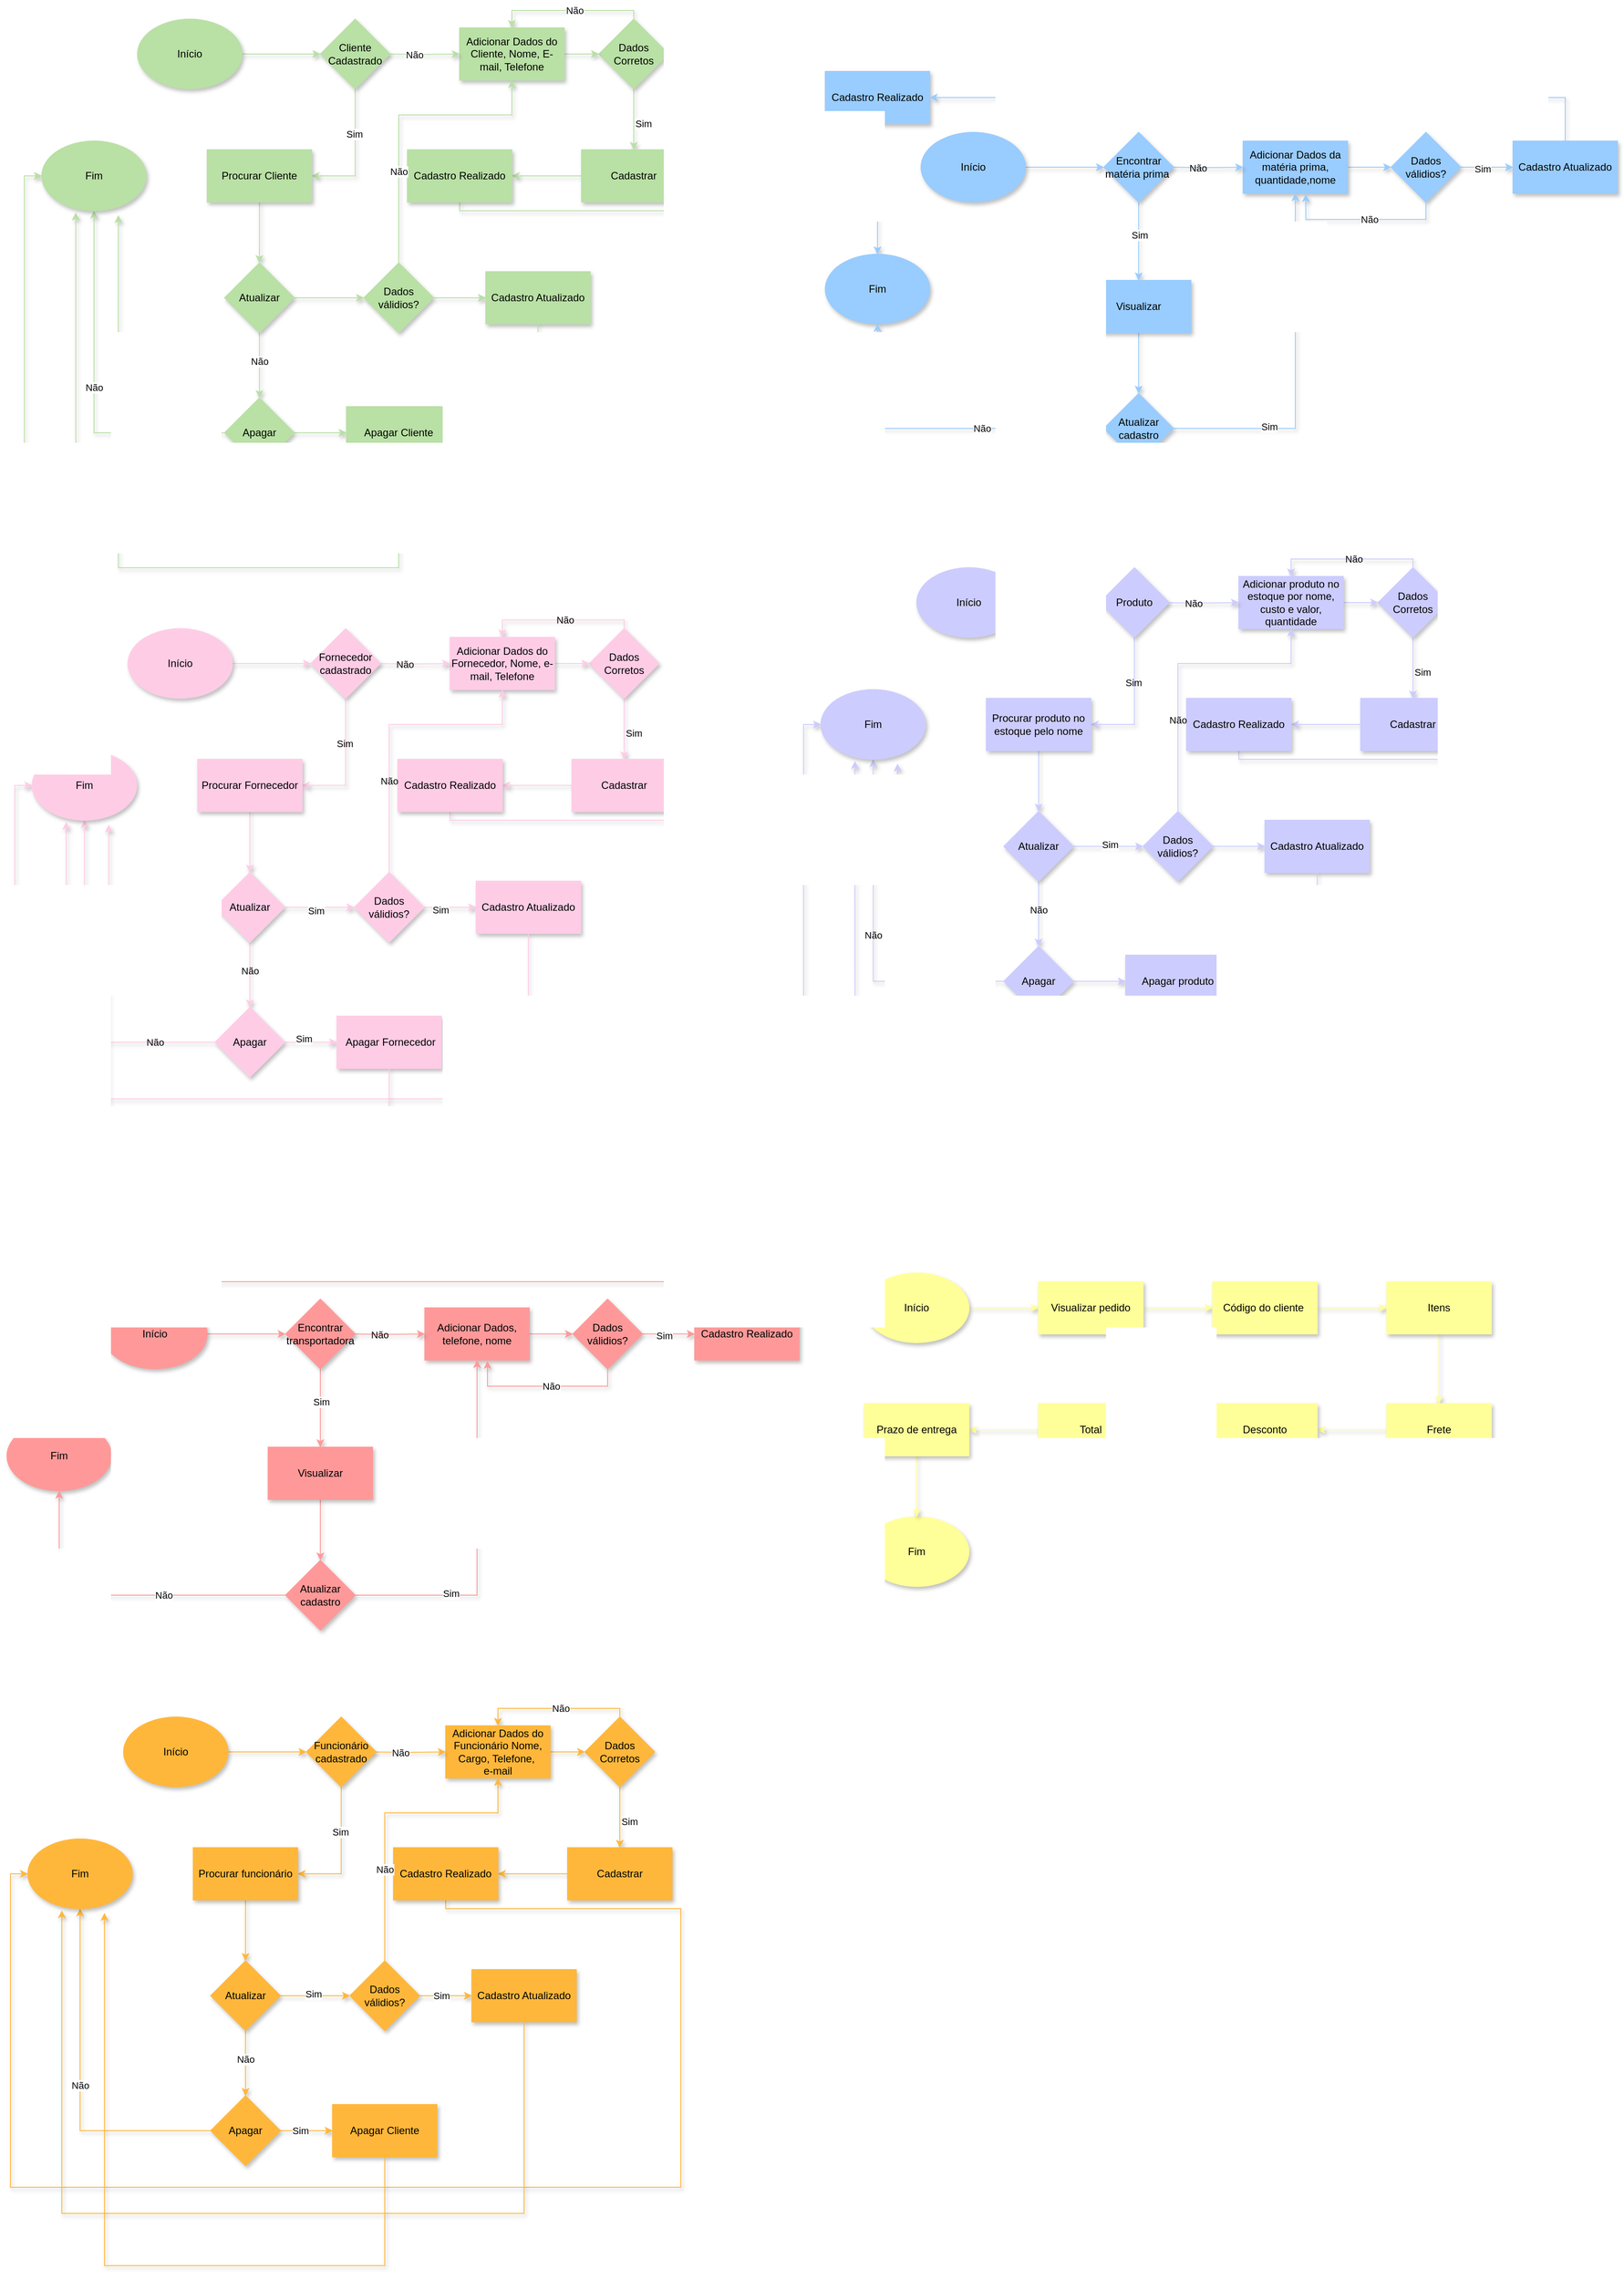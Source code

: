 <mxfile version="24.4.9" type="device">
  <diagram name="Página-1" id="hyWOLQbilvEVhhYELT24">
    <mxGraphModel dx="788" dy="441" grid="1" gridSize="10" guides="1" tooltips="1" connect="1" arrows="1" fold="1" page="1" pageScale="1" pageWidth="827" pageHeight="1169" math="0" shadow="0">
      <root>
        <mxCell id="0" />
        <mxCell id="1" parent="0" />
        <mxCell id="cRnX71DRwEm9QalAC-Hg-64" value="" style="edgeStyle=orthogonalEdgeStyle;rounded=0;orthogonalLoop=1;jettySize=auto;html=1;fillColor=#B9E0A5;strokeColor=#B9E0A5;shadow=1;" parent="1" source="cRnX71DRwEm9QalAC-Hg-1" target="cRnX71DRwEm9QalAC-Hg-35" edge="1">
          <mxGeometry relative="1" as="geometry" />
        </mxCell>
        <mxCell id="cRnX71DRwEm9QalAC-Hg-1" value="Início" style="ellipse;whiteSpace=wrap;html=1;fillColor=#B9E0A5;strokeColor=#B9E0A5;shadow=1;" parent="1" vertex="1">
          <mxGeometry x="170" y="30" width="120" height="80" as="geometry" />
        </mxCell>
        <mxCell id="cRnX71DRwEm9QalAC-Hg-56" value="" style="edgeStyle=orthogonalEdgeStyle;rounded=0;orthogonalLoop=1;jettySize=auto;html=1;fillColor=#B9E0A5;strokeColor=#B9E0A5;shadow=1;" parent="1" source="cRnX71DRwEm9QalAC-Hg-10" target="cRnX71DRwEm9QalAC-Hg-12" edge="1">
          <mxGeometry relative="1" as="geometry" />
        </mxCell>
        <mxCell id="cRnX71DRwEm9QalAC-Hg-57" value="Sim" style="edgeLabel;html=1;align=center;verticalAlign=middle;resizable=0;points=[];fillColor=#B9E0A5;strokeColor=#B9E0A5;shadow=1;" parent="cRnX71DRwEm9QalAC-Hg-56" vertex="1" connectable="0">
          <mxGeometry x="0.133" relative="1" as="geometry">
            <mxPoint x="11" as="offset" />
          </mxGeometry>
        </mxCell>
        <mxCell id="cRnX71DRwEm9QalAC-Hg-62" style="edgeStyle=orthogonalEdgeStyle;rounded=0;orthogonalLoop=1;jettySize=auto;html=1;entryX=0.5;entryY=0;entryDx=0;entryDy=0;fillColor=#B9E0A5;strokeColor=#B9E0A5;shadow=1;" parent="1" source="cRnX71DRwEm9QalAC-Hg-10" target="cRnX71DRwEm9QalAC-Hg-18" edge="1">
          <mxGeometry relative="1" as="geometry">
            <Array as="points">
              <mxPoint x="740" y="20" />
              <mxPoint x="600" y="20" />
            </Array>
          </mxGeometry>
        </mxCell>
        <mxCell id="cRnX71DRwEm9QalAC-Hg-63" value="Não" style="edgeLabel;html=1;align=center;verticalAlign=middle;resizable=0;points=[];fillColor=#B9E0A5;strokeColor=#B9E0A5;shadow=1;" parent="cRnX71DRwEm9QalAC-Hg-62" vertex="1" connectable="0">
          <mxGeometry x="-0.082" relative="1" as="geometry">
            <mxPoint as="offset" />
          </mxGeometry>
        </mxCell>
        <mxCell id="cRnX71DRwEm9QalAC-Hg-10" value="Dados Corretos" style="rhombus;whiteSpace=wrap;html=1;fillColor=#B9E0A5;strokeColor=#B9E0A5;shadow=1;" parent="1" vertex="1">
          <mxGeometry x="700" y="30" width="80" height="80" as="geometry" />
        </mxCell>
        <mxCell id="cRnX71DRwEm9QalAC-Hg-25" value="" style="edgeStyle=orthogonalEdgeStyle;rounded=0;orthogonalLoop=1;jettySize=auto;html=1;fillColor=#B9E0A5;strokeColor=#B9E0A5;shadow=1;" parent="1" source="cRnX71DRwEm9QalAC-Hg-12" target="cRnX71DRwEm9QalAC-Hg-24" edge="1">
          <mxGeometry relative="1" as="geometry" />
        </mxCell>
        <mxCell id="cRnX71DRwEm9QalAC-Hg-12" value="Cadastrar" style="whiteSpace=wrap;html=1;fillColor=#B9E0A5;strokeColor=#B9E0A5;shadow=1;" parent="1" vertex="1">
          <mxGeometry x="680" y="180" width="120" height="60" as="geometry" />
        </mxCell>
        <mxCell id="cRnX71DRwEm9QalAC-Hg-61" value="" style="edgeStyle=orthogonalEdgeStyle;rounded=0;orthogonalLoop=1;jettySize=auto;html=1;fillColor=#B9E0A5;strokeColor=#B9E0A5;shadow=1;" parent="1" source="cRnX71DRwEm9QalAC-Hg-18" target="cRnX71DRwEm9QalAC-Hg-10" edge="1">
          <mxGeometry relative="1" as="geometry" />
        </mxCell>
        <mxCell id="cRnX71DRwEm9QalAC-Hg-18" value="Adicionar Dados do Cliente, Nome, E-mail, Telefone" style="whiteSpace=wrap;html=1;fillColor=#B9E0A5;strokeColor=#B9E0A5;shadow=1;" parent="1" vertex="1">
          <mxGeometry x="540" y="40" width="120" height="60" as="geometry" />
        </mxCell>
        <mxCell id="cRnX71DRwEm9QalAC-Hg-83" style="edgeStyle=orthogonalEdgeStyle;rounded=0;orthogonalLoop=1;jettySize=auto;html=1;entryX=0;entryY=0.5;entryDx=0;entryDy=0;fillColor=#B9E0A5;strokeColor=#B9E0A5;shadow=1;" parent="1" source="cRnX71DRwEm9QalAC-Hg-24" target="cRnX71DRwEm9QalAC-Hg-71" edge="1">
          <mxGeometry relative="1" as="geometry">
            <Array as="points">
              <mxPoint x="540" y="250" />
              <mxPoint x="810" y="250" />
              <mxPoint x="810" y="570" />
              <mxPoint x="40" y="570" />
              <mxPoint x="40" y="210" />
            </Array>
          </mxGeometry>
        </mxCell>
        <mxCell id="cRnX71DRwEm9QalAC-Hg-24" value="Cadastro Realizado" style="whiteSpace=wrap;html=1;fillColor=#B9E0A5;strokeColor=#B9E0A5;shadow=1;" parent="1" vertex="1">
          <mxGeometry x="480" y="180" width="120" height="60" as="geometry" />
        </mxCell>
        <mxCell id="cRnX71DRwEm9QalAC-Hg-49" value="" style="edgeStyle=orthogonalEdgeStyle;rounded=0;orthogonalLoop=1;jettySize=auto;html=1;fillColor=#B9E0A5;strokeColor=#B9E0A5;shadow=1;" parent="1" target="cRnX71DRwEm9QalAC-Hg-18" edge="1">
          <mxGeometry relative="1" as="geometry">
            <mxPoint x="450" y="70" as="sourcePoint" />
          </mxGeometry>
        </mxCell>
        <mxCell id="cRnX71DRwEm9QalAC-Hg-50" value="Não" style="edgeLabel;html=1;align=center;verticalAlign=middle;resizable=0;points=[];fillColor=#B9E0A5;strokeColor=#B9E0A5;shadow=1;" parent="cRnX71DRwEm9QalAC-Hg-49" vertex="1" connectable="0">
          <mxGeometry x="-0.156" relative="1" as="geometry">
            <mxPoint as="offset" />
          </mxGeometry>
        </mxCell>
        <mxCell id="cRnX71DRwEm9QalAC-Hg-66" value="" style="edgeStyle=orthogonalEdgeStyle;rounded=0;orthogonalLoop=1;jettySize=auto;html=1;fillColor=#B9E0A5;strokeColor=#B9E0A5;shadow=1;" parent="1" source="cRnX71DRwEm9QalAC-Hg-35" target="cRnX71DRwEm9QalAC-Hg-65" edge="1">
          <mxGeometry relative="1" as="geometry">
            <Array as="points">
              <mxPoint x="420" y="210" />
            </Array>
          </mxGeometry>
        </mxCell>
        <mxCell id="cRnX71DRwEm9QalAC-Hg-78" value="Sim" style="edgeLabel;html=1;align=center;verticalAlign=middle;resizable=0;points=[];fillColor=#B9E0A5;strokeColor=#B9E0A5;shadow=1;" parent="cRnX71DRwEm9QalAC-Hg-66" vertex="1" connectable="0">
          <mxGeometry x="-0.307" y="-1" relative="1" as="geometry">
            <mxPoint as="offset" />
          </mxGeometry>
        </mxCell>
        <mxCell id="cRnX71DRwEm9QalAC-Hg-35" value="Cliente Cadastrado" style="rhombus;whiteSpace=wrap;html=1;fillColor=#B9E0A5;strokeColor=#B9E0A5;shadow=1;" parent="1" vertex="1">
          <mxGeometry x="380" y="30" width="80" height="80" as="geometry" />
        </mxCell>
        <mxCell id="cRnX71DRwEm9QalAC-Hg-68" value="" style="edgeStyle=orthogonalEdgeStyle;rounded=0;orthogonalLoop=1;jettySize=auto;html=1;fillColor=#B9E0A5;strokeColor=#B9E0A5;shadow=1;" parent="1" source="cRnX71DRwEm9QalAC-Hg-65" target="cRnX71DRwEm9QalAC-Hg-67" edge="1">
          <mxGeometry relative="1" as="geometry" />
        </mxCell>
        <mxCell id="cRnX71DRwEm9QalAC-Hg-65" value="Procurar Cliente" style="whiteSpace=wrap;html=1;fillColor=#B9E0A5;strokeColor=#B9E0A5;shadow=1;" parent="1" vertex="1">
          <mxGeometry x="250" y="180" width="120" height="60" as="geometry" />
        </mxCell>
        <mxCell id="cRnX71DRwEm9QalAC-Hg-70" value="" style="edgeStyle=orthogonalEdgeStyle;rounded=0;orthogonalLoop=1;jettySize=auto;html=1;fillColor=#B9E0A5;strokeColor=#B9E0A5;shadow=1;" parent="1" source="cRnX71DRwEm9QalAC-Hg-67" target="cRnX71DRwEm9QalAC-Hg-69" edge="1">
          <mxGeometry relative="1" as="geometry" />
        </mxCell>
        <mxCell id="cRnX71DRwEm9QalAC-Hg-79" value="Não" style="edgeLabel;html=1;align=center;verticalAlign=middle;resizable=0;points=[];fillColor=#B9E0A5;strokeColor=#B9E0A5;shadow=1;" parent="cRnX71DRwEm9QalAC-Hg-70" vertex="1" connectable="0">
          <mxGeometry x="-0.12" relative="1" as="geometry">
            <mxPoint as="offset" />
          </mxGeometry>
        </mxCell>
        <mxCell id="cRnX71DRwEm9QalAC-Hg-87" value="" style="edgeStyle=orthogonalEdgeStyle;rounded=0;orthogonalLoop=1;jettySize=auto;html=1;fillColor=#B9E0A5;strokeColor=#B9E0A5;shadow=1;" parent="1" source="cRnX71DRwEm9QalAC-Hg-67" target="cRnX71DRwEm9QalAC-Hg-86" edge="1">
          <mxGeometry relative="1" as="geometry" />
        </mxCell>
        <mxCell id="cRnX71DRwEm9QalAC-Hg-67" value="Atualizar" style="rhombus;whiteSpace=wrap;html=1;fillColor=#B9E0A5;strokeColor=#B9E0A5;shadow=1;" parent="1" vertex="1">
          <mxGeometry x="270" y="310" width="80" height="80" as="geometry" />
        </mxCell>
        <mxCell id="cRnX71DRwEm9QalAC-Hg-76" value="Não" style="edgeStyle=orthogonalEdgeStyle;rounded=0;orthogonalLoop=1;jettySize=auto;html=1;entryX=0.5;entryY=1;entryDx=0;entryDy=0;fillColor=#B9E0A5;strokeColor=#B9E0A5;shadow=1;" parent="1" source="cRnX71DRwEm9QalAC-Hg-69" target="cRnX71DRwEm9QalAC-Hg-71" edge="1">
          <mxGeometry relative="1" as="geometry" />
        </mxCell>
        <mxCell id="cRnX71DRwEm9QalAC-Hg-97" value="" style="edgeStyle=orthogonalEdgeStyle;rounded=0;orthogonalLoop=1;jettySize=auto;html=1;fillColor=#B9E0A5;strokeColor=#B9E0A5;shadow=1;" parent="1" source="cRnX71DRwEm9QalAC-Hg-69" target="cRnX71DRwEm9QalAC-Hg-96" edge="1">
          <mxGeometry relative="1" as="geometry" />
        </mxCell>
        <mxCell id="cRnX71DRwEm9QalAC-Hg-69" value="Apagar" style="rhombus;whiteSpace=wrap;html=1;fillColor=#B9E0A5;strokeColor=#B9E0A5;shadow=1;" parent="1" vertex="1">
          <mxGeometry x="270" y="465" width="80" height="80" as="geometry" />
        </mxCell>
        <mxCell id="cRnX71DRwEm9QalAC-Hg-71" value="Fim" style="ellipse;whiteSpace=wrap;html=1;fillColor=#B9E0A5;strokeColor=#B9E0A5;shadow=1;" parent="1" vertex="1">
          <mxGeometry x="60" y="170" width="120" height="80" as="geometry" />
        </mxCell>
        <mxCell id="cRnX71DRwEm9QalAC-Hg-88" style="edgeStyle=orthogonalEdgeStyle;rounded=0;orthogonalLoop=1;jettySize=auto;html=1;fillColor=#B9E0A5;strokeColor=#B9E0A5;shadow=1;" parent="1" source="cRnX71DRwEm9QalAC-Hg-86" target="cRnX71DRwEm9QalAC-Hg-18" edge="1">
          <mxGeometry relative="1" as="geometry">
            <Array as="points">
              <mxPoint x="470" y="140" />
              <mxPoint x="600" y="140" />
            </Array>
          </mxGeometry>
        </mxCell>
        <mxCell id="cRnX71DRwEm9QalAC-Hg-89" value="Não" style="edgeLabel;html=1;align=center;verticalAlign=middle;resizable=0;points=[];fillColor=#B9E0A5;strokeColor=#B9E0A5;shadow=1;" parent="cRnX71DRwEm9QalAC-Hg-88" vertex="1" connectable="0">
          <mxGeometry x="-0.382" relative="1" as="geometry">
            <mxPoint as="offset" />
          </mxGeometry>
        </mxCell>
        <mxCell id="cRnX71DRwEm9QalAC-Hg-91" value="" style="edgeStyle=orthogonalEdgeStyle;rounded=0;orthogonalLoop=1;jettySize=auto;html=1;fillColor=#B9E0A5;strokeColor=#B9E0A5;shadow=1;" parent="1" source="cRnX71DRwEm9QalAC-Hg-86" target="cRnX71DRwEm9QalAC-Hg-90" edge="1">
          <mxGeometry relative="1" as="geometry" />
        </mxCell>
        <mxCell id="cRnX71DRwEm9QalAC-Hg-86" value="Dados válidios?" style="rhombus;whiteSpace=wrap;html=1;fillColor=#B9E0A5;strokeColor=#B9E0A5;shadow=1;" parent="1" vertex="1">
          <mxGeometry x="430" y="310" width="80" height="80" as="geometry" />
        </mxCell>
        <mxCell id="cRnX71DRwEm9QalAC-Hg-90" value="Cadastro Atualizado" style="whiteSpace=wrap;html=1;fillColor=#B9E0A5;strokeColor=#B9E0A5;shadow=1;" parent="1" vertex="1">
          <mxGeometry x="570" y="320" width="120" height="60" as="geometry" />
        </mxCell>
        <mxCell id="cRnX71DRwEm9QalAC-Hg-95" style="edgeStyle=orthogonalEdgeStyle;rounded=0;orthogonalLoop=1;jettySize=auto;html=1;entryX=0.325;entryY=1.025;entryDx=0;entryDy=0;entryPerimeter=0;fillColor=#B9E0A5;strokeColor=#B9E0A5;shadow=1;" parent="1" source="cRnX71DRwEm9QalAC-Hg-90" target="cRnX71DRwEm9QalAC-Hg-71" edge="1">
          <mxGeometry relative="1" as="geometry">
            <Array as="points">
              <mxPoint x="630" y="600" />
              <mxPoint x="99" y="600" />
            </Array>
          </mxGeometry>
        </mxCell>
        <mxCell id="cRnX71DRwEm9QalAC-Hg-96" value="Apagar Cliente" style="whiteSpace=wrap;html=1;fillColor=#B9E0A5;strokeColor=#B9E0A5;shadow=1;" parent="1" vertex="1">
          <mxGeometry x="410" y="475" width="120" height="60" as="geometry" />
        </mxCell>
        <mxCell id="cRnX71DRwEm9QalAC-Hg-98" style="edgeStyle=orthogonalEdgeStyle;rounded=0;orthogonalLoop=1;jettySize=auto;html=1;entryX=0.733;entryY=1.063;entryDx=0;entryDy=0;entryPerimeter=0;fillColor=#B9E0A5;strokeColor=#B9E0A5;shadow=1;" parent="1" source="cRnX71DRwEm9QalAC-Hg-96" target="cRnX71DRwEm9QalAC-Hg-71" edge="1">
          <mxGeometry relative="1" as="geometry">
            <Array as="points">
              <mxPoint x="470" y="660" />
              <mxPoint x="148" y="660" />
            </Array>
          </mxGeometry>
        </mxCell>
        <mxCell id="ntEm69c-MUQ5tlOUdL51-1" value="" style="edgeStyle=orthogonalEdgeStyle;rounded=0;orthogonalLoop=1;jettySize=auto;html=1;fillColor=#FFCCE6;strokeColor=#FFCCE6;shadow=1;labelBackgroundColor=none;labelBorderColor=none;" parent="1" source="ntEm69c-MUQ5tlOUdL51-2" target="ntEm69c-MUQ5tlOUdL51-18" edge="1">
          <mxGeometry relative="1" as="geometry" />
        </mxCell>
        <mxCell id="ntEm69c-MUQ5tlOUdL51-2" value="Início" style="ellipse;whiteSpace=wrap;html=1;fillColor=#FFCCE6;strokeColor=#FFCCE6;shadow=1;labelBackgroundColor=none;labelBorderColor=none;" parent="1" vertex="1">
          <mxGeometry x="159" y="730" width="120" height="80" as="geometry" />
        </mxCell>
        <mxCell id="ntEm69c-MUQ5tlOUdL51-3" value="" style="edgeStyle=orthogonalEdgeStyle;rounded=0;orthogonalLoop=1;jettySize=auto;html=1;fillColor=#FFCCE6;strokeColor=#FFCCE6;shadow=1;labelBackgroundColor=none;labelBorderColor=none;" parent="1" source="ntEm69c-MUQ5tlOUdL51-7" target="ntEm69c-MUQ5tlOUdL51-9" edge="1">
          <mxGeometry relative="1" as="geometry" />
        </mxCell>
        <mxCell id="ntEm69c-MUQ5tlOUdL51-4" value="Sim" style="edgeLabel;html=1;align=center;verticalAlign=middle;resizable=0;points=[];fillColor=#FFCCE6;strokeColor=#FFCCE6;shadow=1;labelBackgroundColor=none;labelBorderColor=none;" parent="ntEm69c-MUQ5tlOUdL51-3" vertex="1" connectable="0">
          <mxGeometry x="0.133" relative="1" as="geometry">
            <mxPoint x="11" as="offset" />
          </mxGeometry>
        </mxCell>
        <mxCell id="ntEm69c-MUQ5tlOUdL51-5" style="edgeStyle=orthogonalEdgeStyle;rounded=0;orthogonalLoop=1;jettySize=auto;html=1;entryX=0.5;entryY=0;entryDx=0;entryDy=0;fillColor=#FFCCE6;strokeColor=#FFCCE6;shadow=1;labelBackgroundColor=none;labelBorderColor=none;" parent="1" source="ntEm69c-MUQ5tlOUdL51-7" target="ntEm69c-MUQ5tlOUdL51-11" edge="1">
          <mxGeometry relative="1" as="geometry">
            <Array as="points">
              <mxPoint x="729" y="720" />
              <mxPoint x="589" y="720" />
            </Array>
          </mxGeometry>
        </mxCell>
        <mxCell id="ntEm69c-MUQ5tlOUdL51-6" value="Não" style="edgeLabel;html=1;align=center;verticalAlign=middle;resizable=0;points=[];fillColor=#FFCCE6;strokeColor=#FFCCE6;shadow=1;labelBackgroundColor=none;labelBorderColor=none;" parent="ntEm69c-MUQ5tlOUdL51-5" vertex="1" connectable="0">
          <mxGeometry x="-0.082" relative="1" as="geometry">
            <mxPoint as="offset" />
          </mxGeometry>
        </mxCell>
        <mxCell id="ntEm69c-MUQ5tlOUdL51-7" value="Dados Corretos" style="rhombus;whiteSpace=wrap;html=1;fillColor=#FFCCE6;strokeColor=#FFCCE6;shadow=1;labelBackgroundColor=none;labelBorderColor=none;" parent="1" vertex="1">
          <mxGeometry x="689" y="730" width="80" height="80" as="geometry" />
        </mxCell>
        <mxCell id="ntEm69c-MUQ5tlOUdL51-8" value="" style="edgeStyle=orthogonalEdgeStyle;rounded=0;orthogonalLoop=1;jettySize=auto;html=1;fillColor=#FFCCE6;strokeColor=#FFCCE6;shadow=1;labelBackgroundColor=none;labelBorderColor=none;" parent="1" source="ntEm69c-MUQ5tlOUdL51-9" target="ntEm69c-MUQ5tlOUdL51-13" edge="1">
          <mxGeometry relative="1" as="geometry" />
        </mxCell>
        <mxCell id="ntEm69c-MUQ5tlOUdL51-9" value="Cadastrar" style="whiteSpace=wrap;html=1;fillColor=#FFCCE6;strokeColor=#FFCCE6;shadow=1;labelBackgroundColor=none;labelBorderColor=none;" parent="1" vertex="1">
          <mxGeometry x="669" y="880" width="120" height="60" as="geometry" />
        </mxCell>
        <mxCell id="ntEm69c-MUQ5tlOUdL51-10" value="" style="edgeStyle=orthogonalEdgeStyle;rounded=0;orthogonalLoop=1;jettySize=auto;html=1;fillColor=#FFCCE6;strokeColor=#FFCCE6;shadow=1;labelBackgroundColor=none;labelBorderColor=none;" parent="1" source="ntEm69c-MUQ5tlOUdL51-11" target="ntEm69c-MUQ5tlOUdL51-7" edge="1">
          <mxGeometry relative="1" as="geometry" />
        </mxCell>
        <mxCell id="ntEm69c-MUQ5tlOUdL51-11" value="Adicionar Dados do Fornecedor, Nome, e-mail, Telefone" style="whiteSpace=wrap;html=1;fillColor=#FFCCE6;strokeColor=#FFCCE6;shadow=1;labelBackgroundColor=none;labelBorderColor=none;" parent="1" vertex="1">
          <mxGeometry x="529" y="740" width="120" height="60" as="geometry" />
        </mxCell>
        <mxCell id="ntEm69c-MUQ5tlOUdL51-12" style="edgeStyle=orthogonalEdgeStyle;rounded=0;orthogonalLoop=1;jettySize=auto;html=1;entryX=0;entryY=0.5;entryDx=0;entryDy=0;fillColor=#FFCCE6;strokeColor=#FFCCE6;shadow=1;labelBackgroundColor=none;labelBorderColor=none;" parent="1" source="ntEm69c-MUQ5tlOUdL51-13" target="ntEm69c-MUQ5tlOUdL51-28" edge="1">
          <mxGeometry relative="1" as="geometry">
            <Array as="points">
              <mxPoint x="529" y="950" />
              <mxPoint x="799" y="950" />
              <mxPoint x="799" y="1270" />
              <mxPoint x="29" y="1270" />
              <mxPoint x="29" y="910" />
            </Array>
          </mxGeometry>
        </mxCell>
        <mxCell id="ntEm69c-MUQ5tlOUdL51-13" value="Cadastro Realizado" style="whiteSpace=wrap;html=1;fillColor=#FFCCE6;strokeColor=#FFCCE6;shadow=1;labelBackgroundColor=none;labelBorderColor=none;" parent="1" vertex="1">
          <mxGeometry x="469" y="880" width="120" height="60" as="geometry" />
        </mxCell>
        <mxCell id="ntEm69c-MUQ5tlOUdL51-14" value="" style="edgeStyle=orthogonalEdgeStyle;rounded=0;orthogonalLoop=1;jettySize=auto;html=1;fillColor=#FFCCE6;strokeColor=#FFCCE6;shadow=1;labelBackgroundColor=none;labelBorderColor=none;" parent="1" target="ntEm69c-MUQ5tlOUdL51-11" edge="1">
          <mxGeometry relative="1" as="geometry">
            <mxPoint x="439" y="770" as="sourcePoint" />
          </mxGeometry>
        </mxCell>
        <mxCell id="ntEm69c-MUQ5tlOUdL51-15" value="Não" style="edgeLabel;html=1;align=center;verticalAlign=middle;resizable=0;points=[];fillColor=#FFCCE6;strokeColor=#FFCCE6;shadow=1;labelBackgroundColor=none;labelBorderColor=none;" parent="ntEm69c-MUQ5tlOUdL51-14" vertex="1" connectable="0">
          <mxGeometry x="-0.156" relative="1" as="geometry">
            <mxPoint as="offset" />
          </mxGeometry>
        </mxCell>
        <mxCell id="ntEm69c-MUQ5tlOUdL51-16" value="" style="edgeStyle=orthogonalEdgeStyle;rounded=0;orthogonalLoop=1;jettySize=auto;html=1;fillColor=#FFCCE6;strokeColor=#FFCCE6;shadow=1;labelBackgroundColor=none;labelBorderColor=none;" parent="1" source="ntEm69c-MUQ5tlOUdL51-18" target="ntEm69c-MUQ5tlOUdL51-20" edge="1">
          <mxGeometry relative="1" as="geometry">
            <Array as="points">
              <mxPoint x="409" y="910" />
            </Array>
          </mxGeometry>
        </mxCell>
        <mxCell id="ntEm69c-MUQ5tlOUdL51-17" value="Sim" style="edgeLabel;html=1;align=center;verticalAlign=middle;resizable=0;points=[];fillColor=#FFCCE6;strokeColor=#FFCCE6;shadow=1;labelBackgroundColor=none;labelBorderColor=none;" parent="ntEm69c-MUQ5tlOUdL51-16" vertex="1" connectable="0">
          <mxGeometry x="-0.307" y="-1" relative="1" as="geometry">
            <mxPoint as="offset" />
          </mxGeometry>
        </mxCell>
        <mxCell id="ntEm69c-MUQ5tlOUdL51-18" value="Fornecedor cadastrado" style="rhombus;whiteSpace=wrap;html=1;fillColor=#FFCCE6;strokeColor=#FFCCE6;shadow=1;labelBackgroundColor=none;labelBorderColor=none;" parent="1" vertex="1">
          <mxGeometry x="369" y="730" width="80" height="80" as="geometry" />
        </mxCell>
        <mxCell id="ntEm69c-MUQ5tlOUdL51-19" value="" style="edgeStyle=orthogonalEdgeStyle;rounded=0;orthogonalLoop=1;jettySize=auto;html=1;fillColor=#FFCCE6;strokeColor=#FFCCE6;shadow=1;labelBackgroundColor=none;labelBorderColor=none;" parent="1" source="ntEm69c-MUQ5tlOUdL51-20" target="ntEm69c-MUQ5tlOUdL51-24" edge="1">
          <mxGeometry relative="1" as="geometry" />
        </mxCell>
        <mxCell id="ntEm69c-MUQ5tlOUdL51-20" value="Procurar Fornecedor" style="whiteSpace=wrap;html=1;fillColor=#FFCCE6;strokeColor=#FFCCE6;shadow=1;labelBackgroundColor=none;labelBorderColor=none;" parent="1" vertex="1">
          <mxGeometry x="239" y="880" width="120" height="60" as="geometry" />
        </mxCell>
        <mxCell id="ntEm69c-MUQ5tlOUdL51-21" value="" style="edgeStyle=orthogonalEdgeStyle;rounded=0;orthogonalLoop=1;jettySize=auto;html=1;fillColor=#FFCCE6;strokeColor=#FFCCE6;shadow=1;labelBackgroundColor=none;labelBorderColor=none;" parent="1" source="ntEm69c-MUQ5tlOUdL51-24" target="ntEm69c-MUQ5tlOUdL51-27" edge="1">
          <mxGeometry relative="1" as="geometry" />
        </mxCell>
        <mxCell id="ntEm69c-MUQ5tlOUdL51-22" value="Não" style="edgeLabel;html=1;align=center;verticalAlign=middle;resizable=0;points=[];fillColor=#FFCCE6;strokeColor=#FFCCE6;shadow=1;labelBackgroundColor=none;labelBorderColor=none;" parent="ntEm69c-MUQ5tlOUdL51-21" vertex="1" connectable="0">
          <mxGeometry x="-0.12" relative="1" as="geometry">
            <mxPoint as="offset" />
          </mxGeometry>
        </mxCell>
        <mxCell id="ntEm69c-MUQ5tlOUdL51-23" value="" style="edgeStyle=orthogonalEdgeStyle;rounded=0;orthogonalLoop=1;jettySize=auto;html=1;fillColor=#FFCCE6;strokeColor=#FFCCE6;shadow=1;labelBackgroundColor=none;labelBorderColor=none;" parent="1" source="ntEm69c-MUQ5tlOUdL51-24" target="ntEm69c-MUQ5tlOUdL51-32" edge="1">
          <mxGeometry relative="1" as="geometry" />
        </mxCell>
        <mxCell id="ntEm69c-MUQ5tlOUdL51-130" value="Sim" style="edgeLabel;html=1;align=center;verticalAlign=middle;resizable=0;points=[];" parent="ntEm69c-MUQ5tlOUdL51-23" vertex="1" connectable="0">
          <mxGeometry x="-0.1" y="-4" relative="1" as="geometry">
            <mxPoint as="offset" />
          </mxGeometry>
        </mxCell>
        <mxCell id="ntEm69c-MUQ5tlOUdL51-24" value="Atualizar" style="rhombus;whiteSpace=wrap;html=1;fillColor=#FFCCE6;strokeColor=#FFCCE6;shadow=1;labelBackgroundColor=none;labelBorderColor=none;" parent="1" vertex="1">
          <mxGeometry x="259" y="1010" width="80" height="80" as="geometry" />
        </mxCell>
        <mxCell id="ntEm69c-MUQ5tlOUdL51-25" value="Não" style="edgeStyle=orthogonalEdgeStyle;rounded=0;orthogonalLoop=1;jettySize=auto;html=1;entryX=0.5;entryY=1;entryDx=0;entryDy=0;fillColor=#FFCCE6;strokeColor=#FFCCE6;shadow=1;labelBackgroundColor=none;labelBorderColor=none;" parent="1" source="ntEm69c-MUQ5tlOUdL51-27" target="ntEm69c-MUQ5tlOUdL51-28" edge="1">
          <mxGeometry x="-0.659" relative="1" as="geometry">
            <mxPoint as="offset" />
          </mxGeometry>
        </mxCell>
        <mxCell id="ntEm69c-MUQ5tlOUdL51-26" value="" style="edgeStyle=orthogonalEdgeStyle;rounded=0;orthogonalLoop=1;jettySize=auto;html=1;fillColor=#FFCCE6;strokeColor=#FFCCE6;shadow=1;labelBackgroundColor=none;labelBorderColor=none;" parent="1" source="ntEm69c-MUQ5tlOUdL51-27" target="ntEm69c-MUQ5tlOUdL51-35" edge="1">
          <mxGeometry relative="1" as="geometry" />
        </mxCell>
        <mxCell id="ntEm69c-MUQ5tlOUdL51-132" value="Sim" style="edgeLabel;html=1;align=center;verticalAlign=middle;resizable=0;points=[];" parent="ntEm69c-MUQ5tlOUdL51-26" vertex="1" connectable="0">
          <mxGeometry x="-0.267" y="4" relative="1" as="geometry">
            <mxPoint as="offset" />
          </mxGeometry>
        </mxCell>
        <mxCell id="ntEm69c-MUQ5tlOUdL51-27" value="Apagar" style="rhombus;whiteSpace=wrap;html=1;fillColor=#FFCCE6;strokeColor=#FFCCE6;shadow=1;labelBackgroundColor=none;labelBorderColor=none;" parent="1" vertex="1">
          <mxGeometry x="259" y="1165" width="80" height="80" as="geometry" />
        </mxCell>
        <mxCell id="ntEm69c-MUQ5tlOUdL51-28" value="Fim" style="ellipse;whiteSpace=wrap;html=1;fillColor=#FFCCE6;strokeColor=#FFCCE6;shadow=1;labelBackgroundColor=none;labelBorderColor=none;" parent="1" vertex="1">
          <mxGeometry x="49" y="870" width="120" height="80" as="geometry" />
        </mxCell>
        <mxCell id="ntEm69c-MUQ5tlOUdL51-29" style="edgeStyle=orthogonalEdgeStyle;rounded=0;orthogonalLoop=1;jettySize=auto;html=1;fillColor=#FFCCE6;strokeColor=#FFCCE6;shadow=1;labelBackgroundColor=none;labelBorderColor=none;" parent="1" source="ntEm69c-MUQ5tlOUdL51-32" target="ntEm69c-MUQ5tlOUdL51-11" edge="1">
          <mxGeometry relative="1" as="geometry">
            <Array as="points">
              <mxPoint x="459" y="840" />
              <mxPoint x="589" y="840" />
            </Array>
          </mxGeometry>
        </mxCell>
        <mxCell id="ntEm69c-MUQ5tlOUdL51-30" value="Não" style="edgeLabel;html=1;align=center;verticalAlign=middle;resizable=0;points=[];fillColor=#FFCCE6;strokeColor=#FFCCE6;shadow=1;labelBackgroundColor=none;labelBorderColor=none;" parent="ntEm69c-MUQ5tlOUdL51-29" vertex="1" connectable="0">
          <mxGeometry x="-0.382" relative="1" as="geometry">
            <mxPoint as="offset" />
          </mxGeometry>
        </mxCell>
        <mxCell id="ntEm69c-MUQ5tlOUdL51-31" value="" style="edgeStyle=orthogonalEdgeStyle;rounded=0;orthogonalLoop=1;jettySize=auto;html=1;fillColor=#FFCCE6;strokeColor=#FFCCE6;shadow=1;labelBackgroundColor=none;labelBorderColor=none;" parent="1" source="ntEm69c-MUQ5tlOUdL51-32" target="ntEm69c-MUQ5tlOUdL51-33" edge="1">
          <mxGeometry relative="1" as="geometry" />
        </mxCell>
        <mxCell id="ntEm69c-MUQ5tlOUdL51-131" value="Sim" style="edgeLabel;html=1;align=center;verticalAlign=middle;resizable=0;points=[];" parent="ntEm69c-MUQ5tlOUdL51-31" vertex="1" connectable="0">
          <mxGeometry x="-0.367" y="-3" relative="1" as="geometry">
            <mxPoint as="offset" />
          </mxGeometry>
        </mxCell>
        <mxCell id="ntEm69c-MUQ5tlOUdL51-32" value="Dados válidios?" style="rhombus;whiteSpace=wrap;html=1;fillColor=#FFCCE6;strokeColor=#FFCCE6;shadow=1;labelBackgroundColor=none;labelBorderColor=none;" parent="1" vertex="1">
          <mxGeometry x="419" y="1010" width="80" height="80" as="geometry" />
        </mxCell>
        <mxCell id="ntEm69c-MUQ5tlOUdL51-33" value="Cadastro Atualizado" style="whiteSpace=wrap;html=1;fillColor=#FFCCE6;strokeColor=#FFCCE6;shadow=1;labelBackgroundColor=none;labelBorderColor=none;" parent="1" vertex="1">
          <mxGeometry x="559" y="1020" width="120" height="60" as="geometry" />
        </mxCell>
        <mxCell id="ntEm69c-MUQ5tlOUdL51-34" style="edgeStyle=orthogonalEdgeStyle;rounded=0;orthogonalLoop=1;jettySize=auto;html=1;entryX=0.325;entryY=1.025;entryDx=0;entryDy=0;entryPerimeter=0;fillColor=#FFCCE6;strokeColor=#FFCCE6;shadow=1;labelBackgroundColor=none;labelBorderColor=none;" parent="1" source="ntEm69c-MUQ5tlOUdL51-33" target="ntEm69c-MUQ5tlOUdL51-28" edge="1">
          <mxGeometry relative="1" as="geometry">
            <Array as="points">
              <mxPoint x="619" y="1300" />
              <mxPoint x="88" y="1300" />
            </Array>
          </mxGeometry>
        </mxCell>
        <mxCell id="ntEm69c-MUQ5tlOUdL51-35" value="&amp;nbsp;Apagar Fornecedor" style="whiteSpace=wrap;html=1;fillColor=#FFCCE6;strokeColor=#FFCCE6;shadow=1;labelBackgroundColor=none;labelBorderColor=none;" parent="1" vertex="1">
          <mxGeometry x="399" y="1175" width="120" height="60" as="geometry" />
        </mxCell>
        <mxCell id="ntEm69c-MUQ5tlOUdL51-36" style="edgeStyle=orthogonalEdgeStyle;rounded=0;orthogonalLoop=1;jettySize=auto;html=1;entryX=0.733;entryY=1.063;entryDx=0;entryDy=0;entryPerimeter=0;fillColor=#FFCCE6;strokeColor=#FFCCE6;shadow=1;labelBackgroundColor=none;labelBorderColor=none;" parent="1" source="ntEm69c-MUQ5tlOUdL51-35" target="ntEm69c-MUQ5tlOUdL51-28" edge="1">
          <mxGeometry relative="1" as="geometry">
            <Array as="points">
              <mxPoint x="459" y="1360" />
              <mxPoint x="137" y="1360" />
            </Array>
          </mxGeometry>
        </mxCell>
        <mxCell id="ntEm69c-MUQ5tlOUdL51-37" value="" style="edgeStyle=orthogonalEdgeStyle;rounded=0;orthogonalLoop=1;jettySize=auto;html=1;fillColor=#99CCFF;strokeColor=#99CCFF;shadow=1;labelBackgroundColor=none;labelBorderColor=none;" parent="1" source="ntEm69c-MUQ5tlOUdL51-38" target="ntEm69c-MUQ5tlOUdL51-54" edge="1">
          <mxGeometry relative="1" as="geometry" />
        </mxCell>
        <mxCell id="ntEm69c-MUQ5tlOUdL51-38" value="Início" style="ellipse;whiteSpace=wrap;html=1;fillColor=#99CCFF;strokeColor=#99CCFF;shadow=1;labelBackgroundColor=none;labelBorderColor=none;" parent="1" vertex="1">
          <mxGeometry x="1070" y="160" width="120" height="80" as="geometry" />
        </mxCell>
        <mxCell id="ntEm69c-MUQ5tlOUdL51-82" value="" style="edgeStyle=orthogonalEdgeStyle;rounded=0;orthogonalLoop=1;jettySize=auto;html=1;fillColor=#99CCFF;strokeColor=#99CCFF;shadow=1;" parent="1" source="ntEm69c-MUQ5tlOUdL51-47" target="ntEm69c-MUQ5tlOUdL51-68" edge="1">
          <mxGeometry relative="1" as="geometry" />
        </mxCell>
        <mxCell id="ntEm69c-MUQ5tlOUdL51-47" value="Adicionar Dados da matéria prima, quantidade,nome" style="whiteSpace=wrap;html=1;fillColor=#99CCFF;strokeColor=#99CCFF;shadow=1;labelBackgroundColor=none;labelBorderColor=none;" parent="1" vertex="1">
          <mxGeometry x="1440" y="170" width="120" height="60" as="geometry" />
        </mxCell>
        <mxCell id="ntEm69c-MUQ5tlOUdL51-79" style="edgeStyle=orthogonalEdgeStyle;rounded=0;orthogonalLoop=1;jettySize=auto;html=1;entryX=0.5;entryY=0;entryDx=0;entryDy=0;fillColor=#99CCFF;strokeColor=#99CCFF;shadow=1;" parent="1" source="ntEm69c-MUQ5tlOUdL51-49" target="ntEm69c-MUQ5tlOUdL51-64" edge="1">
          <mxGeometry relative="1" as="geometry" />
        </mxCell>
        <mxCell id="ntEm69c-MUQ5tlOUdL51-49" value="Cadastro Realizado" style="whiteSpace=wrap;html=1;fillColor=#99CCFF;strokeColor=#99CCFF;shadow=1;labelBackgroundColor=none;labelBorderColor=none;" parent="1" vertex="1">
          <mxGeometry x="960" y="90" width="120" height="60" as="geometry" />
        </mxCell>
        <mxCell id="ntEm69c-MUQ5tlOUdL51-50" value="" style="edgeStyle=orthogonalEdgeStyle;rounded=0;orthogonalLoop=1;jettySize=auto;html=1;fillColor=#99CCFF;strokeColor=#99CCFF;shadow=1;labelBackgroundColor=none;labelBorderColor=none;" parent="1" target="ntEm69c-MUQ5tlOUdL51-47" edge="1">
          <mxGeometry relative="1" as="geometry">
            <mxPoint x="1350" y="200" as="sourcePoint" />
          </mxGeometry>
        </mxCell>
        <mxCell id="ntEm69c-MUQ5tlOUdL51-51" value="Não" style="edgeLabel;html=1;align=center;verticalAlign=middle;resizable=0;points=[];fillColor=#99CCFF;strokeColor=#99CCFF;shadow=1;labelBackgroundColor=none;labelBorderColor=none;" parent="ntEm69c-MUQ5tlOUdL51-50" vertex="1" connectable="0">
          <mxGeometry x="-0.156" relative="1" as="geometry">
            <mxPoint as="offset" />
          </mxGeometry>
        </mxCell>
        <mxCell id="ntEm69c-MUQ5tlOUdL51-84" value="" style="edgeStyle=orthogonalEdgeStyle;rounded=0;orthogonalLoop=1;jettySize=auto;html=1;fillColor=#99CCFF;strokeColor=#99CCFF;shadow=1;" parent="1" source="ntEm69c-MUQ5tlOUdL51-54" target="ntEm69c-MUQ5tlOUdL51-83" edge="1">
          <mxGeometry relative="1" as="geometry" />
        </mxCell>
        <mxCell id="ntEm69c-MUQ5tlOUdL51-87" value="Sim" style="edgeLabel;html=1;align=center;verticalAlign=middle;resizable=0;points=[];fillColor=#99CCFF;strokeColor=#99CCFF;shadow=1;" parent="ntEm69c-MUQ5tlOUdL51-84" vertex="1" connectable="0">
          <mxGeometry x="-0.156" y="1" relative="1" as="geometry">
            <mxPoint as="offset" />
          </mxGeometry>
        </mxCell>
        <mxCell id="ntEm69c-MUQ5tlOUdL51-54" value="Encontrar matéria prima&amp;nbsp;" style="rhombus;whiteSpace=wrap;html=1;fillColor=#99CCFF;strokeColor=#99CCFF;shadow=1;labelBackgroundColor=none;labelBorderColor=none;" parent="1" vertex="1">
          <mxGeometry x="1280" y="160" width="80" height="80" as="geometry" />
        </mxCell>
        <mxCell id="ntEm69c-MUQ5tlOUdL51-64" value="Fim" style="ellipse;whiteSpace=wrap;html=1;fillColor=#99CCFF;strokeColor=#99CCFF;shadow=1;labelBackgroundColor=none;labelBorderColor=none;" parent="1" vertex="1">
          <mxGeometry x="960" y="300" width="120" height="80" as="geometry" />
        </mxCell>
        <mxCell id="ntEm69c-MUQ5tlOUdL51-67" value="" style="edgeStyle=orthogonalEdgeStyle;rounded=0;orthogonalLoop=1;jettySize=auto;html=1;fillColor=#99CCFF;strokeColor=#99CCFF;shadow=1;labelBackgroundColor=none;labelBorderColor=none;" parent="1" source="ntEm69c-MUQ5tlOUdL51-68" target="ntEm69c-MUQ5tlOUdL51-69" edge="1">
          <mxGeometry relative="1" as="geometry" />
        </mxCell>
        <mxCell id="ntEm69c-MUQ5tlOUdL51-92" value="Sim" style="edgeLabel;html=1;align=center;verticalAlign=middle;resizable=0;points=[];fillColor=#99CCFF;strokeColor=#99CCFF;shadow=1;" parent="ntEm69c-MUQ5tlOUdL51-67" vertex="1" connectable="0">
          <mxGeometry x="-0.167" y="-2" relative="1" as="geometry">
            <mxPoint as="offset" />
          </mxGeometry>
        </mxCell>
        <mxCell id="ntEm69c-MUQ5tlOUdL51-68" value="Dados válidios?" style="rhombus;whiteSpace=wrap;html=1;fillColor=#99CCFF;strokeColor=#99CCFF;shadow=1;labelBackgroundColor=none;labelBorderColor=none;" parent="1" vertex="1">
          <mxGeometry x="1610" y="160" width="80" height="80" as="geometry" />
        </mxCell>
        <mxCell id="ntEm69c-MUQ5tlOUdL51-93" style="edgeStyle=orthogonalEdgeStyle;rounded=0;orthogonalLoop=1;jettySize=auto;html=1;entryX=1;entryY=0.5;entryDx=0;entryDy=0;fillColor=#99CCFF;strokeColor=#99CCFF;shadow=1;" parent="1" source="ntEm69c-MUQ5tlOUdL51-69" target="ntEm69c-MUQ5tlOUdL51-49" edge="1">
          <mxGeometry relative="1" as="geometry">
            <Array as="points">
              <mxPoint x="1810" y="120" />
            </Array>
          </mxGeometry>
        </mxCell>
        <mxCell id="ntEm69c-MUQ5tlOUdL51-69" value="Cadastro Atualizado" style="whiteSpace=wrap;html=1;fillColor=#99CCFF;strokeColor=#99CCFF;shadow=1;labelBackgroundColor=none;labelBorderColor=none;" parent="1" vertex="1">
          <mxGeometry x="1750" y="170" width="120" height="60" as="geometry" />
        </mxCell>
        <mxCell id="ntEm69c-MUQ5tlOUdL51-86" value="" style="edgeStyle=orthogonalEdgeStyle;rounded=0;orthogonalLoop=1;jettySize=auto;html=1;fillColor=#99CCFF;strokeColor=#99CCFF;shadow=1;" parent="1" source="ntEm69c-MUQ5tlOUdL51-83" target="ntEm69c-MUQ5tlOUdL51-85" edge="1">
          <mxGeometry relative="1" as="geometry" />
        </mxCell>
        <mxCell id="ntEm69c-MUQ5tlOUdL51-83" value="Visualizar" style="whiteSpace=wrap;html=1;fillColor=#99CCFF;strokeColor=#99CCFF;shadow=1;labelBackgroundColor=none;labelBorderColor=none;" parent="1" vertex="1">
          <mxGeometry x="1260" y="330" width="120" height="60" as="geometry" />
        </mxCell>
        <mxCell id="ntEm69c-MUQ5tlOUdL51-88" style="edgeStyle=orthogonalEdgeStyle;rounded=0;orthogonalLoop=1;jettySize=auto;html=1;entryX=0.5;entryY=1;entryDx=0;entryDy=0;fillColor=#99CCFF;strokeColor=#99CCFF;shadow=1;" parent="1" source="ntEm69c-MUQ5tlOUdL51-85" target="ntEm69c-MUQ5tlOUdL51-47" edge="1">
          <mxGeometry relative="1" as="geometry" />
        </mxCell>
        <mxCell id="ntEm69c-MUQ5tlOUdL51-91" value="Sim" style="edgeLabel;html=1;align=center;verticalAlign=middle;resizable=0;points=[];fillColor=#99CCFF;strokeColor=#99CCFF;shadow=1;" parent="ntEm69c-MUQ5tlOUdL51-88" vertex="1" connectable="0">
          <mxGeometry x="-0.463" y="2" relative="1" as="geometry">
            <mxPoint as="offset" />
          </mxGeometry>
        </mxCell>
        <mxCell id="ntEm69c-MUQ5tlOUdL51-89" style="edgeStyle=orthogonalEdgeStyle;rounded=0;orthogonalLoop=1;jettySize=auto;html=1;entryX=0.5;entryY=1;entryDx=0;entryDy=0;fillColor=#99CCFF;strokeColor=#99CCFF;shadow=1;" parent="1" source="ntEm69c-MUQ5tlOUdL51-85" target="ntEm69c-MUQ5tlOUdL51-64" edge="1">
          <mxGeometry relative="1" as="geometry" />
        </mxCell>
        <mxCell id="ntEm69c-MUQ5tlOUdL51-90" value="Não" style="edgeLabel;html=1;align=center;verticalAlign=middle;resizable=0;points=[];fillColor=#99CCFF;strokeColor=#99CCFF;shadow=1;" parent="ntEm69c-MUQ5tlOUdL51-89" vertex="1" connectable="0">
          <mxGeometry x="-0.079" relative="1" as="geometry">
            <mxPoint x="35" as="offset" />
          </mxGeometry>
        </mxCell>
        <mxCell id="ntEm69c-MUQ5tlOUdL51-85" value="Atualizar cadastro" style="rhombus;whiteSpace=wrap;html=1;fillColor=#99CCFF;strokeColor=#99CCFF;shadow=1;labelBackgroundColor=none;labelBorderColor=none;" parent="1" vertex="1">
          <mxGeometry x="1280" y="460" width="80" height="80" as="geometry" />
        </mxCell>
        <mxCell id="ntEm69c-MUQ5tlOUdL51-94" value="" style="edgeStyle=orthogonalEdgeStyle;rounded=0;orthogonalLoop=1;jettySize=auto;html=1;fillColor=#CCCCFF;strokeColor=#CCCCFF;shadow=1;labelBackgroundColor=none;labelBorderColor=none;" parent="1" source="ntEm69c-MUQ5tlOUdL51-95" target="ntEm69c-MUQ5tlOUdL51-111" edge="1">
          <mxGeometry relative="1" as="geometry" />
        </mxCell>
        <mxCell id="ntEm69c-MUQ5tlOUdL51-95" value="Início" style="ellipse;whiteSpace=wrap;html=1;fillColor=#CCCCFF;strokeColor=#CCCCFF;shadow=1;labelBackgroundColor=none;labelBorderColor=none;" parent="1" vertex="1">
          <mxGeometry x="1065.06" y="660" width="120" height="80" as="geometry" />
        </mxCell>
        <mxCell id="ntEm69c-MUQ5tlOUdL51-96" value="" style="edgeStyle=orthogonalEdgeStyle;rounded=0;orthogonalLoop=1;jettySize=auto;html=1;fillColor=#CCCCFF;strokeColor=#CCCCFF;shadow=1;labelBackgroundColor=none;labelBorderColor=none;" parent="1" source="ntEm69c-MUQ5tlOUdL51-100" target="ntEm69c-MUQ5tlOUdL51-102" edge="1">
          <mxGeometry relative="1" as="geometry" />
        </mxCell>
        <mxCell id="ntEm69c-MUQ5tlOUdL51-97" value="Sim" style="edgeLabel;html=1;align=center;verticalAlign=middle;resizable=0;points=[];fillColor=#CCCCFF;strokeColor=#CCCCFF;shadow=1;labelBackgroundColor=none;labelBorderColor=none;" parent="ntEm69c-MUQ5tlOUdL51-96" vertex="1" connectable="0">
          <mxGeometry x="0.133" relative="1" as="geometry">
            <mxPoint x="11" as="offset" />
          </mxGeometry>
        </mxCell>
        <mxCell id="ntEm69c-MUQ5tlOUdL51-98" style="edgeStyle=orthogonalEdgeStyle;rounded=0;orthogonalLoop=1;jettySize=auto;html=1;entryX=0.5;entryY=0;entryDx=0;entryDy=0;fillColor=#CCCCFF;strokeColor=#CCCCFF;shadow=1;labelBackgroundColor=none;labelBorderColor=none;" parent="1" source="ntEm69c-MUQ5tlOUdL51-100" target="ntEm69c-MUQ5tlOUdL51-104" edge="1">
          <mxGeometry relative="1" as="geometry">
            <Array as="points">
              <mxPoint x="1635.06" y="650" />
              <mxPoint x="1495.06" y="650" />
            </Array>
          </mxGeometry>
        </mxCell>
        <mxCell id="ntEm69c-MUQ5tlOUdL51-99" value="Não" style="edgeLabel;html=1;align=center;verticalAlign=middle;resizable=0;points=[];fillColor=#CCCCFF;strokeColor=#CCCCFF;shadow=1;labelBackgroundColor=none;labelBorderColor=none;" parent="ntEm69c-MUQ5tlOUdL51-98" vertex="1" connectable="0">
          <mxGeometry x="-0.082" relative="1" as="geometry">
            <mxPoint as="offset" />
          </mxGeometry>
        </mxCell>
        <mxCell id="ntEm69c-MUQ5tlOUdL51-100" value="Dados Corretos" style="rhombus;whiteSpace=wrap;html=1;fillColor=#CCCCFF;strokeColor=#CCCCFF;shadow=1;labelBackgroundColor=none;labelBorderColor=none;" parent="1" vertex="1">
          <mxGeometry x="1595.06" y="660" width="80" height="80" as="geometry" />
        </mxCell>
        <mxCell id="ntEm69c-MUQ5tlOUdL51-101" value="" style="edgeStyle=orthogonalEdgeStyle;rounded=0;orthogonalLoop=1;jettySize=auto;html=1;fillColor=#CCCCFF;strokeColor=#CCCCFF;shadow=1;labelBackgroundColor=none;labelBorderColor=none;" parent="1" source="ntEm69c-MUQ5tlOUdL51-102" target="ntEm69c-MUQ5tlOUdL51-106" edge="1">
          <mxGeometry relative="1" as="geometry" />
        </mxCell>
        <mxCell id="ntEm69c-MUQ5tlOUdL51-102" value="Cadastrar" style="whiteSpace=wrap;html=1;fillColor=#CCCCFF;strokeColor=#CCCCFF;shadow=1;labelBackgroundColor=none;labelBorderColor=none;" parent="1" vertex="1">
          <mxGeometry x="1575.06" y="810" width="120" height="60" as="geometry" />
        </mxCell>
        <mxCell id="ntEm69c-MUQ5tlOUdL51-103" value="" style="edgeStyle=orthogonalEdgeStyle;rounded=0;orthogonalLoop=1;jettySize=auto;html=1;fillColor=#CCCCFF;strokeColor=#CCCCFF;shadow=1;labelBackgroundColor=none;labelBorderColor=none;" parent="1" source="ntEm69c-MUQ5tlOUdL51-104" target="ntEm69c-MUQ5tlOUdL51-100" edge="1">
          <mxGeometry relative="1" as="geometry" />
        </mxCell>
        <mxCell id="ntEm69c-MUQ5tlOUdL51-104" value="Adicionar produto no estoque por nome, custo e valor, quantidade" style="whiteSpace=wrap;html=1;fillColor=#CCCCFF;strokeColor=#CCCCFF;shadow=1;labelBackgroundColor=none;labelBorderColor=none;" parent="1" vertex="1">
          <mxGeometry x="1435.06" y="670" width="120" height="60" as="geometry" />
        </mxCell>
        <mxCell id="ntEm69c-MUQ5tlOUdL51-105" style="edgeStyle=orthogonalEdgeStyle;rounded=0;orthogonalLoop=1;jettySize=auto;html=1;entryX=0;entryY=0.5;entryDx=0;entryDy=0;fillColor=#CCCCFF;strokeColor=#CCCCFF;shadow=1;labelBackgroundColor=none;labelBorderColor=none;" parent="1" source="ntEm69c-MUQ5tlOUdL51-106" target="ntEm69c-MUQ5tlOUdL51-121" edge="1">
          <mxGeometry relative="1" as="geometry">
            <Array as="points">
              <mxPoint x="1435.06" y="880" />
              <mxPoint x="1705.06" y="880" />
              <mxPoint x="1705.06" y="1200" />
              <mxPoint x="935.06" y="1200" />
              <mxPoint x="935.06" y="840" />
            </Array>
          </mxGeometry>
        </mxCell>
        <mxCell id="ntEm69c-MUQ5tlOUdL51-106" value="Cadastro Realizado" style="whiteSpace=wrap;html=1;fillColor=#CCCCFF;strokeColor=#CCCCFF;shadow=1;labelBackgroundColor=none;labelBorderColor=none;" parent="1" vertex="1">
          <mxGeometry x="1375.06" y="810" width="120" height="60" as="geometry" />
        </mxCell>
        <mxCell id="ntEm69c-MUQ5tlOUdL51-107" value="" style="edgeStyle=orthogonalEdgeStyle;rounded=0;orthogonalLoop=1;jettySize=auto;html=1;fillColor=#CCCCFF;strokeColor=#CCCCFF;shadow=1;labelBackgroundColor=none;labelBorderColor=none;" parent="1" target="ntEm69c-MUQ5tlOUdL51-104" edge="1">
          <mxGeometry relative="1" as="geometry">
            <mxPoint x="1345.06" y="700" as="sourcePoint" />
          </mxGeometry>
        </mxCell>
        <mxCell id="ntEm69c-MUQ5tlOUdL51-108" value="Não" style="edgeLabel;html=1;align=center;verticalAlign=middle;resizable=0;points=[];fillColor=#CCCCFF;strokeColor=#CCCCFF;shadow=1;labelBackgroundColor=none;labelBorderColor=none;" parent="ntEm69c-MUQ5tlOUdL51-107" vertex="1" connectable="0">
          <mxGeometry x="-0.156" relative="1" as="geometry">
            <mxPoint as="offset" />
          </mxGeometry>
        </mxCell>
        <mxCell id="ntEm69c-MUQ5tlOUdL51-109" value="" style="edgeStyle=orthogonalEdgeStyle;rounded=0;orthogonalLoop=1;jettySize=auto;html=1;fillColor=#CCCCFF;strokeColor=#CCCCFF;shadow=1;labelBackgroundColor=none;labelBorderColor=none;" parent="1" source="ntEm69c-MUQ5tlOUdL51-111" target="ntEm69c-MUQ5tlOUdL51-113" edge="1">
          <mxGeometry relative="1" as="geometry">
            <Array as="points">
              <mxPoint x="1315.06" y="840" />
            </Array>
          </mxGeometry>
        </mxCell>
        <mxCell id="ntEm69c-MUQ5tlOUdL51-110" value="Sim" style="edgeLabel;html=1;align=center;verticalAlign=middle;resizable=0;points=[];fillColor=#CCCCFF;strokeColor=#CCCCFF;shadow=1;labelBackgroundColor=none;labelBorderColor=none;" parent="ntEm69c-MUQ5tlOUdL51-109" vertex="1" connectable="0">
          <mxGeometry x="-0.307" y="-1" relative="1" as="geometry">
            <mxPoint as="offset" />
          </mxGeometry>
        </mxCell>
        <mxCell id="ntEm69c-MUQ5tlOUdL51-111" value="Produto" style="rhombus;whiteSpace=wrap;html=1;fillColor=#CCCCFF;strokeColor=#CCCCFF;shadow=1;labelBackgroundColor=none;labelBorderColor=none;" parent="1" vertex="1">
          <mxGeometry x="1275.06" y="660" width="80" height="80" as="geometry" />
        </mxCell>
        <mxCell id="ntEm69c-MUQ5tlOUdL51-112" value="" style="edgeStyle=orthogonalEdgeStyle;rounded=0;orthogonalLoop=1;jettySize=auto;html=1;fillColor=#CCCCFF;strokeColor=#CCCCFF;shadow=1;labelBackgroundColor=none;labelBorderColor=none;" parent="1" source="ntEm69c-MUQ5tlOUdL51-113" target="ntEm69c-MUQ5tlOUdL51-117" edge="1">
          <mxGeometry relative="1" as="geometry" />
        </mxCell>
        <mxCell id="ntEm69c-MUQ5tlOUdL51-113" value="Procurar produto no estoque pelo nome" style="whiteSpace=wrap;html=1;fillColor=#CCCCFF;strokeColor=#CCCCFF;shadow=1;labelBackgroundColor=none;labelBorderColor=none;" parent="1" vertex="1">
          <mxGeometry x="1145.06" y="810" width="120" height="60" as="geometry" />
        </mxCell>
        <mxCell id="ntEm69c-MUQ5tlOUdL51-114" value="" style="edgeStyle=orthogonalEdgeStyle;rounded=0;orthogonalLoop=1;jettySize=auto;html=1;fillColor=#CCCCFF;strokeColor=#CCCCFF;shadow=1;labelBackgroundColor=none;labelBorderColor=none;" parent="1" source="ntEm69c-MUQ5tlOUdL51-117" target="ntEm69c-MUQ5tlOUdL51-120" edge="1">
          <mxGeometry relative="1" as="geometry" />
        </mxCell>
        <mxCell id="ntEm69c-MUQ5tlOUdL51-115" value="Não" style="edgeLabel;html=1;align=center;verticalAlign=middle;resizable=0;points=[];fillColor=#CCCCFF;strokeColor=#CCCCFF;shadow=1;labelBackgroundColor=none;labelBorderColor=none;" parent="ntEm69c-MUQ5tlOUdL51-114" vertex="1" connectable="0">
          <mxGeometry x="-0.12" relative="1" as="geometry">
            <mxPoint as="offset" />
          </mxGeometry>
        </mxCell>
        <mxCell id="ntEm69c-MUQ5tlOUdL51-116" value="" style="edgeStyle=orthogonalEdgeStyle;rounded=0;orthogonalLoop=1;jettySize=auto;html=1;fillColor=#CCCCFF;strokeColor=#CCCCFF;shadow=1;labelBackgroundColor=none;labelBorderColor=none;" parent="1" source="ntEm69c-MUQ5tlOUdL51-117" target="ntEm69c-MUQ5tlOUdL51-125" edge="1">
          <mxGeometry relative="1" as="geometry" />
        </mxCell>
        <mxCell id="ntEm69c-MUQ5tlOUdL51-133" value="Sim" style="edgeLabel;html=1;align=center;verticalAlign=middle;resizable=0;points=[];" parent="ntEm69c-MUQ5tlOUdL51-116" vertex="1" connectable="0">
          <mxGeometry x="0.052" y="2" relative="1" as="geometry">
            <mxPoint as="offset" />
          </mxGeometry>
        </mxCell>
        <mxCell id="ntEm69c-MUQ5tlOUdL51-117" value="Atualizar" style="rhombus;whiteSpace=wrap;html=1;fillColor=#CCCCFF;strokeColor=#CCCCFF;shadow=1;labelBackgroundColor=none;labelBorderColor=none;" parent="1" vertex="1">
          <mxGeometry x="1165.06" y="940" width="80" height="80" as="geometry" />
        </mxCell>
        <mxCell id="ntEm69c-MUQ5tlOUdL51-118" value="Não" style="edgeStyle=orthogonalEdgeStyle;rounded=0;orthogonalLoop=1;jettySize=auto;html=1;entryX=0.5;entryY=1;entryDx=0;entryDy=0;fillColor=#CCCCFF;strokeColor=#CCCCFF;shadow=1;labelBackgroundColor=none;labelBorderColor=none;" parent="1" source="ntEm69c-MUQ5tlOUdL51-120" target="ntEm69c-MUQ5tlOUdL51-121" edge="1">
          <mxGeometry relative="1" as="geometry" />
        </mxCell>
        <mxCell id="ntEm69c-MUQ5tlOUdL51-119" value="" style="edgeStyle=orthogonalEdgeStyle;rounded=0;orthogonalLoop=1;jettySize=auto;html=1;fillColor=#CCCCFF;strokeColor=#CCCCFF;shadow=1;labelBackgroundColor=none;labelBorderColor=none;" parent="1" source="ntEm69c-MUQ5tlOUdL51-120" target="ntEm69c-MUQ5tlOUdL51-128" edge="1">
          <mxGeometry relative="1" as="geometry" />
        </mxCell>
        <mxCell id="ntEm69c-MUQ5tlOUdL51-120" value="Apagar" style="rhombus;whiteSpace=wrap;html=1;fillColor=#CCCCFF;strokeColor=#CCCCFF;shadow=1;labelBackgroundColor=none;labelBorderColor=none;" parent="1" vertex="1">
          <mxGeometry x="1165.06" y="1095" width="80" height="80" as="geometry" />
        </mxCell>
        <mxCell id="ntEm69c-MUQ5tlOUdL51-121" value="Fim" style="ellipse;whiteSpace=wrap;html=1;fillColor=#CCCCFF;strokeColor=#CCCCFF;shadow=1;labelBackgroundColor=none;labelBorderColor=none;" parent="1" vertex="1">
          <mxGeometry x="955.06" y="800" width="120" height="80" as="geometry" />
        </mxCell>
        <mxCell id="ntEm69c-MUQ5tlOUdL51-122" style="edgeStyle=orthogonalEdgeStyle;rounded=0;orthogonalLoop=1;jettySize=auto;html=1;fillColor=#CCCCFF;strokeColor=#CCCCFF;shadow=1;labelBackgroundColor=none;labelBorderColor=none;" parent="1" source="ntEm69c-MUQ5tlOUdL51-125" target="ntEm69c-MUQ5tlOUdL51-104" edge="1">
          <mxGeometry relative="1" as="geometry">
            <Array as="points">
              <mxPoint x="1365.06" y="770" />
              <mxPoint x="1495.06" y="770" />
            </Array>
          </mxGeometry>
        </mxCell>
        <mxCell id="ntEm69c-MUQ5tlOUdL51-123" value="Não" style="edgeLabel;html=1;align=center;verticalAlign=middle;resizable=0;points=[];fillColor=#CCCCFF;strokeColor=#CCCCFF;shadow=1;labelBackgroundColor=none;labelBorderColor=none;" parent="ntEm69c-MUQ5tlOUdL51-122" vertex="1" connectable="0">
          <mxGeometry x="-0.382" relative="1" as="geometry">
            <mxPoint as="offset" />
          </mxGeometry>
        </mxCell>
        <mxCell id="ntEm69c-MUQ5tlOUdL51-124" value="" style="edgeStyle=orthogonalEdgeStyle;rounded=0;orthogonalLoop=1;jettySize=auto;html=1;fillColor=#CCCCFF;strokeColor=#CCCCFF;shadow=1;labelBackgroundColor=none;labelBorderColor=none;" parent="1" source="ntEm69c-MUQ5tlOUdL51-125" target="ntEm69c-MUQ5tlOUdL51-126" edge="1">
          <mxGeometry relative="1" as="geometry" />
        </mxCell>
        <mxCell id="ntEm69c-MUQ5tlOUdL51-125" value="Dados válidios?" style="rhombus;whiteSpace=wrap;html=1;fillColor=#CCCCFF;strokeColor=#CCCCFF;shadow=1;labelBackgroundColor=none;labelBorderColor=none;" parent="1" vertex="1">
          <mxGeometry x="1325.06" y="940" width="80" height="80" as="geometry" />
        </mxCell>
        <mxCell id="ntEm69c-MUQ5tlOUdL51-126" value="Cadastro Atualizado" style="whiteSpace=wrap;html=1;fillColor=#CCCCFF;strokeColor=#CCCCFF;shadow=1;labelBackgroundColor=none;labelBorderColor=none;" parent="1" vertex="1">
          <mxGeometry x="1465.06" y="950" width="120" height="60" as="geometry" />
        </mxCell>
        <mxCell id="ntEm69c-MUQ5tlOUdL51-127" style="edgeStyle=orthogonalEdgeStyle;rounded=0;orthogonalLoop=1;jettySize=auto;html=1;entryX=0.325;entryY=1.025;entryDx=0;entryDy=0;entryPerimeter=0;fillColor=#CCCCFF;strokeColor=#CCCCFF;shadow=1;labelBackgroundColor=none;labelBorderColor=none;" parent="1" source="ntEm69c-MUQ5tlOUdL51-126" target="ntEm69c-MUQ5tlOUdL51-121" edge="1">
          <mxGeometry relative="1" as="geometry">
            <Array as="points">
              <mxPoint x="1525.06" y="1230" />
              <mxPoint x="994.06" y="1230" />
            </Array>
          </mxGeometry>
        </mxCell>
        <mxCell id="ntEm69c-MUQ5tlOUdL51-128" value="Apagar produto" style="whiteSpace=wrap;html=1;fillColor=#CCCCFF;strokeColor=#CCCCFF;shadow=1;labelBackgroundColor=none;labelBorderColor=none;" parent="1" vertex="1">
          <mxGeometry x="1305.06" y="1105" width="120" height="60" as="geometry" />
        </mxCell>
        <mxCell id="ntEm69c-MUQ5tlOUdL51-129" style="edgeStyle=orthogonalEdgeStyle;rounded=0;orthogonalLoop=1;jettySize=auto;html=1;entryX=0.733;entryY=1.063;entryDx=0;entryDy=0;entryPerimeter=0;fillColor=#CCCCFF;strokeColor=#CCCCFF;shadow=1;labelBackgroundColor=none;labelBorderColor=none;" parent="1" source="ntEm69c-MUQ5tlOUdL51-128" target="ntEm69c-MUQ5tlOUdL51-121" edge="1">
          <mxGeometry relative="1" as="geometry">
            <Array as="points">
              <mxPoint x="1365.06" y="1290" />
              <mxPoint x="1043.06" y="1290" />
            </Array>
          </mxGeometry>
        </mxCell>
        <mxCell id="ntEm69c-MUQ5tlOUdL51-134" style="edgeStyle=orthogonalEdgeStyle;rounded=0;orthogonalLoop=1;jettySize=auto;html=1;entryX=0.6;entryY=1.017;entryDx=0;entryDy=0;entryPerimeter=0;strokeColor=#99CCFF;shadow=1;" parent="1" source="ntEm69c-MUQ5tlOUdL51-68" target="ntEm69c-MUQ5tlOUdL51-47" edge="1">
          <mxGeometry relative="1" as="geometry">
            <Array as="points">
              <mxPoint x="1650" y="260" />
              <mxPoint x="1512" y="260" />
            </Array>
          </mxGeometry>
        </mxCell>
        <mxCell id="ntEm69c-MUQ5tlOUdL51-135" value="Não" style="edgeLabel;html=1;align=center;verticalAlign=middle;resizable=0;points=[];" parent="ntEm69c-MUQ5tlOUdL51-134" vertex="1" connectable="0">
          <mxGeometry x="-0.208" y="3" relative="1" as="geometry">
            <mxPoint x="-11" y="-3" as="offset" />
          </mxGeometry>
        </mxCell>
        <mxCell id="ntEm69c-MUQ5tlOUdL51-136" value="" style="edgeStyle=orthogonalEdgeStyle;rounded=0;orthogonalLoop=1;jettySize=auto;html=1;fillColor=#FF9999;strokeColor=#FF9999;shadow=1;labelBackgroundColor=none;labelBorderColor=none;" parent="1" source="ntEm69c-MUQ5tlOUdL51-137" target="ntEm69c-MUQ5tlOUdL51-146" edge="1">
          <mxGeometry relative="1" as="geometry" />
        </mxCell>
        <mxCell id="ntEm69c-MUQ5tlOUdL51-137" value="Início" style="ellipse;whiteSpace=wrap;html=1;fillColor=#FF9999;strokeColor=#FF9999;shadow=1;labelBackgroundColor=none;labelBorderColor=none;" parent="1" vertex="1">
          <mxGeometry x="130" y="1500" width="120" height="80" as="geometry" />
        </mxCell>
        <mxCell id="ntEm69c-MUQ5tlOUdL51-138" value="" style="edgeStyle=orthogonalEdgeStyle;rounded=0;orthogonalLoop=1;jettySize=auto;html=1;fillColor=#FF9999;strokeColor=#FF9999;shadow=1;" parent="1" source="ntEm69c-MUQ5tlOUdL51-139" target="ntEm69c-MUQ5tlOUdL51-150" edge="1">
          <mxGeometry relative="1" as="geometry" />
        </mxCell>
        <mxCell id="ntEm69c-MUQ5tlOUdL51-139" value="Adicionar Dados, telefone, nome" style="whiteSpace=wrap;html=1;fillColor=#FF9999;strokeColor=#FF9999;shadow=1;labelBackgroundColor=none;labelBorderColor=none;" parent="1" vertex="1">
          <mxGeometry x="500" y="1510" width="120" height="60" as="geometry" />
        </mxCell>
        <mxCell id="ntEm69c-MUQ5tlOUdL51-142" value="" style="edgeStyle=orthogonalEdgeStyle;rounded=0;orthogonalLoop=1;jettySize=auto;html=1;fillColor=#FF9999;strokeColor=#FF9999;shadow=1;labelBackgroundColor=none;labelBorderColor=none;" parent="1" target="ntEm69c-MUQ5tlOUdL51-139" edge="1">
          <mxGeometry relative="1" as="geometry">
            <mxPoint x="410" y="1540" as="sourcePoint" />
          </mxGeometry>
        </mxCell>
        <mxCell id="ntEm69c-MUQ5tlOUdL51-143" value="Não" style="edgeLabel;html=1;align=center;verticalAlign=middle;resizable=0;points=[];fillColor=#FF9999;strokeColor=#FF9999;shadow=1;labelBackgroundColor=none;labelBorderColor=none;" parent="ntEm69c-MUQ5tlOUdL51-142" vertex="1" connectable="0">
          <mxGeometry x="-0.156" relative="1" as="geometry">
            <mxPoint as="offset" />
          </mxGeometry>
        </mxCell>
        <mxCell id="ntEm69c-MUQ5tlOUdL51-144" value="" style="edgeStyle=orthogonalEdgeStyle;rounded=0;orthogonalLoop=1;jettySize=auto;html=1;fillColor=#FF9999;strokeColor=#FF9999;shadow=1;" parent="1" source="ntEm69c-MUQ5tlOUdL51-146" target="ntEm69c-MUQ5tlOUdL51-154" edge="1">
          <mxGeometry relative="1" as="geometry" />
        </mxCell>
        <mxCell id="ntEm69c-MUQ5tlOUdL51-145" value="Sim" style="edgeLabel;html=1;align=center;verticalAlign=middle;resizable=0;points=[];fillColor=#FF9999;strokeColor=#FF9999;shadow=1;" parent="ntEm69c-MUQ5tlOUdL51-144" vertex="1" connectable="0">
          <mxGeometry x="-0.156" y="1" relative="1" as="geometry">
            <mxPoint as="offset" />
          </mxGeometry>
        </mxCell>
        <mxCell id="ntEm69c-MUQ5tlOUdL51-146" value="Encontrar transportadora" style="rhombus;whiteSpace=wrap;html=1;fillColor=#FF9999;strokeColor=#FF9999;shadow=1;labelBackgroundColor=none;labelBorderColor=none;" parent="1" vertex="1">
          <mxGeometry x="340" y="1500" width="80" height="80" as="geometry" />
        </mxCell>
        <mxCell id="ntEm69c-MUQ5tlOUdL51-147" value="Fim" style="ellipse;whiteSpace=wrap;html=1;fillColor=#FF9999;strokeColor=#FF9999;shadow=1;labelBackgroundColor=none;labelBorderColor=none;" parent="1" vertex="1">
          <mxGeometry x="20" y="1640" width="120" height="80" as="geometry" />
        </mxCell>
        <mxCell id="ntEm69c-MUQ5tlOUdL51-148" value="" style="edgeStyle=orthogonalEdgeStyle;rounded=0;orthogonalLoop=1;jettySize=auto;html=1;fillColor=#FF9999;strokeColor=#FF9999;shadow=1;labelBackgroundColor=none;labelBorderColor=none;" parent="1" source="ntEm69c-MUQ5tlOUdL51-150" target="ntEm69c-MUQ5tlOUdL51-152" edge="1">
          <mxGeometry relative="1" as="geometry" />
        </mxCell>
        <mxCell id="ntEm69c-MUQ5tlOUdL51-149" value="Sim" style="edgeLabel;html=1;align=center;verticalAlign=middle;resizable=0;points=[];fillColor=#FF9999;strokeColor=#FF9999;shadow=1;" parent="ntEm69c-MUQ5tlOUdL51-148" vertex="1" connectable="0">
          <mxGeometry x="-0.167" y="-2" relative="1" as="geometry">
            <mxPoint as="offset" />
          </mxGeometry>
        </mxCell>
        <mxCell id="ntEm69c-MUQ5tlOUdL51-150" value="Dados válidios?" style="rhombus;whiteSpace=wrap;html=1;fillColor=#FF9999;strokeColor=#FF9999;shadow=1;labelBackgroundColor=none;labelBorderColor=none;" parent="1" vertex="1">
          <mxGeometry x="670" y="1500" width="80" height="80" as="geometry" />
        </mxCell>
        <mxCell id="ntEm69c-MUQ5tlOUdL51-162" style="edgeStyle=orthogonalEdgeStyle;rounded=0;orthogonalLoop=1;jettySize=auto;html=1;strokeColor=#FF9999;fillColor=#FF9999;shadow=1;" parent="1" source="ntEm69c-MUQ5tlOUdL51-152" target="ntEm69c-MUQ5tlOUdL51-147" edge="1">
          <mxGeometry relative="1" as="geometry">
            <Array as="points">
              <mxPoint x="870" y="1480" />
              <mxPoint x="80" y="1480" />
            </Array>
          </mxGeometry>
        </mxCell>
        <mxCell id="ntEm69c-MUQ5tlOUdL51-152" value="Cadastro Realizado" style="whiteSpace=wrap;html=1;fillColor=#FF9999;strokeColor=#FF9999;shadow=1;labelBackgroundColor=none;labelBorderColor=none;" parent="1" vertex="1">
          <mxGeometry x="810" y="1510" width="120" height="60" as="geometry" />
        </mxCell>
        <mxCell id="ntEm69c-MUQ5tlOUdL51-153" value="" style="edgeStyle=orthogonalEdgeStyle;rounded=0;orthogonalLoop=1;jettySize=auto;html=1;fillColor=#FF9999;strokeColor=#FF9999;shadow=1;" parent="1" source="ntEm69c-MUQ5tlOUdL51-154" target="ntEm69c-MUQ5tlOUdL51-159" edge="1">
          <mxGeometry relative="1" as="geometry" />
        </mxCell>
        <mxCell id="ntEm69c-MUQ5tlOUdL51-154" value="Visualizar" style="whiteSpace=wrap;html=1;fillColor=#FF9999;strokeColor=#FF9999;shadow=1;labelBackgroundColor=none;labelBorderColor=none;" parent="1" vertex="1">
          <mxGeometry x="320" y="1670" width="120" height="60" as="geometry" />
        </mxCell>
        <mxCell id="ntEm69c-MUQ5tlOUdL51-155" style="edgeStyle=orthogonalEdgeStyle;rounded=0;orthogonalLoop=1;jettySize=auto;html=1;entryX=0.5;entryY=1;entryDx=0;entryDy=0;fillColor=#FF9999;strokeColor=#FF9999;shadow=1;" parent="1" source="ntEm69c-MUQ5tlOUdL51-159" target="ntEm69c-MUQ5tlOUdL51-139" edge="1">
          <mxGeometry relative="1" as="geometry" />
        </mxCell>
        <mxCell id="ntEm69c-MUQ5tlOUdL51-156" value="Sim" style="edgeLabel;html=1;align=center;verticalAlign=middle;resizable=0;points=[];fillColor=#FF9999;strokeColor=#FF9999;shadow=1;" parent="ntEm69c-MUQ5tlOUdL51-155" vertex="1" connectable="0">
          <mxGeometry x="-0.463" y="2" relative="1" as="geometry">
            <mxPoint as="offset" />
          </mxGeometry>
        </mxCell>
        <mxCell id="ntEm69c-MUQ5tlOUdL51-157" style="edgeStyle=orthogonalEdgeStyle;rounded=0;orthogonalLoop=1;jettySize=auto;html=1;entryX=0.5;entryY=1;entryDx=0;entryDy=0;fillColor=#FF9999;strokeColor=#FF9999;shadow=1;" parent="1" source="ntEm69c-MUQ5tlOUdL51-159" target="ntEm69c-MUQ5tlOUdL51-147" edge="1">
          <mxGeometry relative="1" as="geometry" />
        </mxCell>
        <mxCell id="ntEm69c-MUQ5tlOUdL51-158" value="Não" style="edgeLabel;html=1;align=center;verticalAlign=middle;resizable=0;points=[];fillColor=#FF9999;strokeColor=#FF9999;shadow=1;" parent="ntEm69c-MUQ5tlOUdL51-157" vertex="1" connectable="0">
          <mxGeometry x="-0.079" relative="1" as="geometry">
            <mxPoint x="35" as="offset" />
          </mxGeometry>
        </mxCell>
        <mxCell id="ntEm69c-MUQ5tlOUdL51-159" value="Atualizar cadastro" style="rhombus;whiteSpace=wrap;html=1;fillColor=#FF9999;strokeColor=#FF9999;shadow=1;labelBackgroundColor=none;labelBorderColor=none;" parent="1" vertex="1">
          <mxGeometry x="340" y="1800" width="80" height="80" as="geometry" />
        </mxCell>
        <mxCell id="ntEm69c-MUQ5tlOUdL51-160" style="edgeStyle=orthogonalEdgeStyle;rounded=0;orthogonalLoop=1;jettySize=auto;html=1;entryX=0.6;entryY=1.017;entryDx=0;entryDy=0;entryPerimeter=0;strokeColor=#FF9999;shadow=1;fillColor=#FF9999;" parent="1" source="ntEm69c-MUQ5tlOUdL51-150" target="ntEm69c-MUQ5tlOUdL51-139" edge="1">
          <mxGeometry relative="1" as="geometry">
            <Array as="points">
              <mxPoint x="710" y="1600" />
              <mxPoint x="572" y="1600" />
            </Array>
          </mxGeometry>
        </mxCell>
        <mxCell id="ntEm69c-MUQ5tlOUdL51-161" value="Não" style="edgeLabel;html=1;align=center;verticalAlign=middle;resizable=0;points=[];strokeColor=#FF9999;fillColor=#FF9999;shadow=1;" parent="ntEm69c-MUQ5tlOUdL51-160" vertex="1" connectable="0">
          <mxGeometry x="-0.208" y="3" relative="1" as="geometry">
            <mxPoint x="-11" y="-3" as="offset" />
          </mxGeometry>
        </mxCell>
        <mxCell id="ntEm69c-MUQ5tlOUdL51-188" value="" style="edgeStyle=orthogonalEdgeStyle;rounded=0;orthogonalLoop=1;jettySize=auto;html=1;fillColor=#FFFF99;strokeColor=#FFFF99;shadow=1;" parent="1" source="ntEm69c-MUQ5tlOUdL51-164" target="ntEm69c-MUQ5tlOUdL51-187" edge="1">
          <mxGeometry relative="1" as="geometry" />
        </mxCell>
        <mxCell id="ntEm69c-MUQ5tlOUdL51-164" value="Início" style="ellipse;whiteSpace=wrap;html=1;fillColor=#FFFF99;strokeColor=#FFFF99;shadow=1;labelBackgroundColor=none;labelBorderColor=none;" parent="1" vertex="1">
          <mxGeometry x="1005.06" y="1470" width="120" height="80" as="geometry" />
        </mxCell>
        <mxCell id="ntEm69c-MUQ5tlOUdL51-172" value="Fim" style="ellipse;whiteSpace=wrap;html=1;fillColor=#FFFF99;strokeColor=#FFFF99;shadow=1;labelBackgroundColor=none;labelBorderColor=none;" parent="1" vertex="1">
          <mxGeometry x="1005.06" y="1750" width="120" height="80" as="geometry" />
        </mxCell>
        <mxCell id="ntEm69c-MUQ5tlOUdL51-190" value="" style="edgeStyle=orthogonalEdgeStyle;rounded=0;orthogonalLoop=1;jettySize=auto;html=1;fillColor=#FFFF99;strokeColor=#FFFF99;shadow=1;" parent="1" source="ntEm69c-MUQ5tlOUdL51-187" target="ntEm69c-MUQ5tlOUdL51-189" edge="1">
          <mxGeometry relative="1" as="geometry" />
        </mxCell>
        <mxCell id="ntEm69c-MUQ5tlOUdL51-187" value="Visualizar pedido" style="whiteSpace=wrap;html=1;fillColor=#FFFF99;strokeColor=#FFFF99;shadow=1;labelBackgroundColor=none;labelBorderColor=none;" parent="1" vertex="1">
          <mxGeometry x="1205.06" y="1480" width="120" height="60" as="geometry" />
        </mxCell>
        <mxCell id="ntEm69c-MUQ5tlOUdL51-192" value="" style="edgeStyle=orthogonalEdgeStyle;rounded=0;orthogonalLoop=1;jettySize=auto;html=1;fillColor=#FFFF99;strokeColor=#FFFF99;shadow=1;" parent="1" source="ntEm69c-MUQ5tlOUdL51-189" target="ntEm69c-MUQ5tlOUdL51-191" edge="1">
          <mxGeometry relative="1" as="geometry" />
        </mxCell>
        <mxCell id="ntEm69c-MUQ5tlOUdL51-189" value="Código do cliente&amp;nbsp;" style="whiteSpace=wrap;html=1;fillColor=#FFFF99;strokeColor=#FFFF99;shadow=1;labelBackgroundColor=none;labelBorderColor=none;" parent="1" vertex="1">
          <mxGeometry x="1405.06" y="1480" width="120" height="60" as="geometry" />
        </mxCell>
        <mxCell id="ntEm69c-MUQ5tlOUdL51-194" value="" style="edgeStyle=orthogonalEdgeStyle;rounded=0;orthogonalLoop=1;jettySize=auto;html=1;fillColor=#FFFF99;strokeColor=#FFFF99;shadow=1;" parent="1" source="ntEm69c-MUQ5tlOUdL51-191" target="ntEm69c-MUQ5tlOUdL51-193" edge="1">
          <mxGeometry relative="1" as="geometry" />
        </mxCell>
        <mxCell id="ntEm69c-MUQ5tlOUdL51-191" value="Itens" style="whiteSpace=wrap;html=1;fillColor=#FFFF99;strokeColor=#FFFF99;shadow=1;labelBackgroundColor=none;labelBorderColor=none;" parent="1" vertex="1">
          <mxGeometry x="1605.06" y="1480" width="120" height="60" as="geometry" />
        </mxCell>
        <mxCell id="ntEm69c-MUQ5tlOUdL51-196" value="" style="edgeStyle=orthogonalEdgeStyle;rounded=0;orthogonalLoop=1;jettySize=auto;html=1;fillColor=#FFFF99;strokeColor=#FFFF99;shadow=1;" parent="1" source="ntEm69c-MUQ5tlOUdL51-193" target="ntEm69c-MUQ5tlOUdL51-195" edge="1">
          <mxGeometry relative="1" as="geometry" />
        </mxCell>
        <mxCell id="ntEm69c-MUQ5tlOUdL51-193" value="Frete" style="whiteSpace=wrap;html=1;fillColor=#FFFF99;strokeColor=#FFFF99;shadow=1;labelBackgroundColor=none;labelBorderColor=none;" parent="1" vertex="1">
          <mxGeometry x="1605.06" y="1620" width="120" height="60" as="geometry" />
        </mxCell>
        <mxCell id="ntEm69c-MUQ5tlOUdL51-198" value="" style="edgeStyle=orthogonalEdgeStyle;rounded=0;orthogonalLoop=1;jettySize=auto;html=1;fillColor=#FFFF99;strokeColor=#FFFF99;shadow=1;" parent="1" source="ntEm69c-MUQ5tlOUdL51-195" target="ntEm69c-MUQ5tlOUdL51-197" edge="1">
          <mxGeometry relative="1" as="geometry" />
        </mxCell>
        <mxCell id="ntEm69c-MUQ5tlOUdL51-195" value="Desconto" style="whiteSpace=wrap;html=1;fillColor=#FFFF99;strokeColor=#FFFF99;shadow=1;labelBackgroundColor=none;labelBorderColor=none;" parent="1" vertex="1">
          <mxGeometry x="1405.06" y="1620" width="120" height="60" as="geometry" />
        </mxCell>
        <mxCell id="ntEm69c-MUQ5tlOUdL51-200" value="" style="edgeStyle=orthogonalEdgeStyle;rounded=0;orthogonalLoop=1;jettySize=auto;html=1;fillColor=#FFFF99;strokeColor=#FFFF99;shadow=1;" parent="1" source="ntEm69c-MUQ5tlOUdL51-197" target="ntEm69c-MUQ5tlOUdL51-199" edge="1">
          <mxGeometry relative="1" as="geometry" />
        </mxCell>
        <mxCell id="ntEm69c-MUQ5tlOUdL51-197" value="Total" style="whiteSpace=wrap;html=1;fillColor=#FFFF99;strokeColor=#FFFF99;shadow=1;labelBackgroundColor=none;labelBorderColor=none;" parent="1" vertex="1">
          <mxGeometry x="1205.06" y="1620" width="120" height="60" as="geometry" />
        </mxCell>
        <mxCell id="ntEm69c-MUQ5tlOUdL51-201" value="" style="edgeStyle=orthogonalEdgeStyle;rounded=0;orthogonalLoop=1;jettySize=auto;html=1;fillColor=#FFFF99;strokeColor=#FFFF99;shadow=1;" parent="1" source="ntEm69c-MUQ5tlOUdL51-199" target="ntEm69c-MUQ5tlOUdL51-172" edge="1">
          <mxGeometry relative="1" as="geometry" />
        </mxCell>
        <mxCell id="ntEm69c-MUQ5tlOUdL51-199" value="Prazo de entrega" style="whiteSpace=wrap;html=1;fillColor=#FFFF99;strokeColor=#FFFF99;shadow=1;labelBackgroundColor=none;labelBorderColor=none;" parent="1" vertex="1">
          <mxGeometry x="1005.06" y="1620" width="120" height="60" as="geometry" />
        </mxCell>
        <mxCell id="ntEm69c-MUQ5tlOUdL51-202" value="" style="edgeStyle=orthogonalEdgeStyle;rounded=0;orthogonalLoop=1;jettySize=auto;html=1;fillColor=#FFB73B;strokeColor=#FFB73B;shadow=1;" parent="1" source="ntEm69c-MUQ5tlOUdL51-203" target="ntEm69c-MUQ5tlOUdL51-219" edge="1">
          <mxGeometry relative="1" as="geometry" />
        </mxCell>
        <mxCell id="ntEm69c-MUQ5tlOUdL51-203" value="Início" style="ellipse;whiteSpace=wrap;html=1;fillColor=#FFB73B;strokeColor=#FFB73B;shadow=1;" parent="1" vertex="1">
          <mxGeometry x="154" y="1980" width="120" height="80" as="geometry" />
        </mxCell>
        <mxCell id="ntEm69c-MUQ5tlOUdL51-204" value="" style="edgeStyle=orthogonalEdgeStyle;rounded=0;orthogonalLoop=1;jettySize=auto;html=1;fillColor=#FFB73B;strokeColor=#FFB73B;shadow=1;" parent="1" source="ntEm69c-MUQ5tlOUdL51-208" target="ntEm69c-MUQ5tlOUdL51-210" edge="1">
          <mxGeometry relative="1" as="geometry" />
        </mxCell>
        <mxCell id="ntEm69c-MUQ5tlOUdL51-205" value="Sim" style="edgeLabel;html=1;align=center;verticalAlign=middle;resizable=0;points=[];fillColor=#FFB73B;strokeColor=#FFB73B;shadow=1;" parent="ntEm69c-MUQ5tlOUdL51-204" vertex="1" connectable="0">
          <mxGeometry x="0.133" relative="1" as="geometry">
            <mxPoint x="11" as="offset" />
          </mxGeometry>
        </mxCell>
        <mxCell id="ntEm69c-MUQ5tlOUdL51-206" style="edgeStyle=orthogonalEdgeStyle;rounded=0;orthogonalLoop=1;jettySize=auto;html=1;entryX=0.5;entryY=0;entryDx=0;entryDy=0;fillColor=#FFB73B;strokeColor=#FFB73B;shadow=1;" parent="1" source="ntEm69c-MUQ5tlOUdL51-208" target="ntEm69c-MUQ5tlOUdL51-212" edge="1">
          <mxGeometry relative="1" as="geometry">
            <Array as="points">
              <mxPoint x="724" y="1970" />
              <mxPoint x="584" y="1970" />
            </Array>
          </mxGeometry>
        </mxCell>
        <mxCell id="ntEm69c-MUQ5tlOUdL51-207" value="Não" style="edgeLabel;html=1;align=center;verticalAlign=middle;resizable=0;points=[];fillColor=#FFB73B;strokeColor=#FFB73B;shadow=1;" parent="ntEm69c-MUQ5tlOUdL51-206" vertex="1" connectable="0">
          <mxGeometry x="-0.082" relative="1" as="geometry">
            <mxPoint as="offset" />
          </mxGeometry>
        </mxCell>
        <mxCell id="ntEm69c-MUQ5tlOUdL51-208" value="Dados Corretos" style="rhombus;whiteSpace=wrap;html=1;fillColor=#FFB73B;strokeColor=#FFB73B;shadow=1;" parent="1" vertex="1">
          <mxGeometry x="684" y="1980" width="80" height="80" as="geometry" />
        </mxCell>
        <mxCell id="ntEm69c-MUQ5tlOUdL51-209" value="" style="edgeStyle=orthogonalEdgeStyle;rounded=0;orthogonalLoop=1;jettySize=auto;html=1;fillColor=#FFB73B;strokeColor=#FFB73B;shadow=1;" parent="1" source="ntEm69c-MUQ5tlOUdL51-210" target="ntEm69c-MUQ5tlOUdL51-214" edge="1">
          <mxGeometry relative="1" as="geometry" />
        </mxCell>
        <mxCell id="ntEm69c-MUQ5tlOUdL51-210" value="Cadastrar" style="whiteSpace=wrap;html=1;fillColor=#FFB73B;strokeColor=#FFB73B;shadow=1;" parent="1" vertex="1">
          <mxGeometry x="664" y="2130" width="120" height="60" as="geometry" />
        </mxCell>
        <mxCell id="ntEm69c-MUQ5tlOUdL51-211" value="" style="edgeStyle=orthogonalEdgeStyle;rounded=0;orthogonalLoop=1;jettySize=auto;html=1;fillColor=#FFB73B;strokeColor=#FFB73B;shadow=1;" parent="1" source="ntEm69c-MUQ5tlOUdL51-212" target="ntEm69c-MUQ5tlOUdL51-208" edge="1">
          <mxGeometry relative="1" as="geometry" />
        </mxCell>
        <mxCell id="ntEm69c-MUQ5tlOUdL51-212" value="Adicionar Dados do Funcionário Nome, Cargo, Telefone,&amp;nbsp;&lt;div&gt;e-mail&lt;/div&gt;" style="whiteSpace=wrap;html=1;fillColor=#FFB73B;strokeColor=#FFB73B;shadow=1;" parent="1" vertex="1">
          <mxGeometry x="524" y="1990" width="120" height="60" as="geometry" />
        </mxCell>
        <mxCell id="ntEm69c-MUQ5tlOUdL51-213" style="edgeStyle=orthogonalEdgeStyle;rounded=0;orthogonalLoop=1;jettySize=auto;html=1;entryX=0;entryY=0.5;entryDx=0;entryDy=0;fillColor=#FFB73B;strokeColor=#FFB73B;shadow=1;" parent="1" source="ntEm69c-MUQ5tlOUdL51-214" target="ntEm69c-MUQ5tlOUdL51-229" edge="1">
          <mxGeometry relative="1" as="geometry">
            <Array as="points">
              <mxPoint x="524" y="2200" />
              <mxPoint x="794" y="2200" />
              <mxPoint x="794" y="2520" />
              <mxPoint x="24" y="2520" />
              <mxPoint x="24" y="2160" />
            </Array>
          </mxGeometry>
        </mxCell>
        <mxCell id="ntEm69c-MUQ5tlOUdL51-214" value="Cadastro Realizado" style="whiteSpace=wrap;html=1;fillColor=#FFB73B;strokeColor=#FFB73B;shadow=1;" parent="1" vertex="1">
          <mxGeometry x="464" y="2130" width="120" height="60" as="geometry" />
        </mxCell>
        <mxCell id="ntEm69c-MUQ5tlOUdL51-215" value="" style="edgeStyle=orthogonalEdgeStyle;rounded=0;orthogonalLoop=1;jettySize=auto;html=1;fillColor=#FFB73B;strokeColor=#FFB73B;shadow=1;" parent="1" target="ntEm69c-MUQ5tlOUdL51-212" edge="1">
          <mxGeometry relative="1" as="geometry">
            <mxPoint x="434" y="2020" as="sourcePoint" />
          </mxGeometry>
        </mxCell>
        <mxCell id="ntEm69c-MUQ5tlOUdL51-216" value="Não" style="edgeLabel;html=1;align=center;verticalAlign=middle;resizable=0;points=[];fillColor=#FFB73B;strokeColor=#FFB73B;shadow=1;" parent="ntEm69c-MUQ5tlOUdL51-215" vertex="1" connectable="0">
          <mxGeometry x="-0.156" relative="1" as="geometry">
            <mxPoint as="offset" />
          </mxGeometry>
        </mxCell>
        <mxCell id="ntEm69c-MUQ5tlOUdL51-217" value="" style="edgeStyle=orthogonalEdgeStyle;rounded=0;orthogonalLoop=1;jettySize=auto;html=1;fillColor=#FFB73B;strokeColor=#FFB73B;shadow=1;" parent="1" source="ntEm69c-MUQ5tlOUdL51-219" target="ntEm69c-MUQ5tlOUdL51-221" edge="1">
          <mxGeometry relative="1" as="geometry">
            <Array as="points">
              <mxPoint x="404" y="2160" />
            </Array>
          </mxGeometry>
        </mxCell>
        <mxCell id="ntEm69c-MUQ5tlOUdL51-218" value="Sim" style="edgeLabel;html=1;align=center;verticalAlign=middle;resizable=0;points=[];fillColor=#FFB73B;strokeColor=#FFB73B;shadow=1;" parent="ntEm69c-MUQ5tlOUdL51-217" vertex="1" connectable="0">
          <mxGeometry x="-0.307" y="-1" relative="1" as="geometry">
            <mxPoint as="offset" />
          </mxGeometry>
        </mxCell>
        <mxCell id="ntEm69c-MUQ5tlOUdL51-219" value="Funcionário cadastrado" style="rhombus;whiteSpace=wrap;html=1;fillColor=#FFB73B;strokeColor=#FFB73B;shadow=1;" parent="1" vertex="1">
          <mxGeometry x="364" y="1980" width="80" height="80" as="geometry" />
        </mxCell>
        <mxCell id="ntEm69c-MUQ5tlOUdL51-220" value="" style="edgeStyle=orthogonalEdgeStyle;rounded=0;orthogonalLoop=1;jettySize=auto;html=1;fillColor=#FFB73B;strokeColor=#FFB73B;shadow=1;" parent="1" source="ntEm69c-MUQ5tlOUdL51-221" target="ntEm69c-MUQ5tlOUdL51-225" edge="1">
          <mxGeometry relative="1" as="geometry" />
        </mxCell>
        <mxCell id="ntEm69c-MUQ5tlOUdL51-221" value="Procurar funcionário" style="whiteSpace=wrap;html=1;fillColor=#FFB73B;strokeColor=#FFB73B;shadow=1;" parent="1" vertex="1">
          <mxGeometry x="234" y="2130" width="120" height="60" as="geometry" />
        </mxCell>
        <mxCell id="ntEm69c-MUQ5tlOUdL51-222" value="" style="edgeStyle=orthogonalEdgeStyle;rounded=0;orthogonalLoop=1;jettySize=auto;html=1;fillColor=#FFB73B;strokeColor=#FFB73B;shadow=1;" parent="1" source="ntEm69c-MUQ5tlOUdL51-225" target="ntEm69c-MUQ5tlOUdL51-228" edge="1">
          <mxGeometry relative="1" as="geometry" />
        </mxCell>
        <mxCell id="ntEm69c-MUQ5tlOUdL51-223" value="Não" style="edgeLabel;html=1;align=center;verticalAlign=middle;resizable=0;points=[];fillColor=#FFB73B;strokeColor=#FFB73B;shadow=1;" parent="ntEm69c-MUQ5tlOUdL51-222" vertex="1" connectable="0">
          <mxGeometry x="-0.12" relative="1" as="geometry">
            <mxPoint as="offset" />
          </mxGeometry>
        </mxCell>
        <mxCell id="ntEm69c-MUQ5tlOUdL51-224" value="" style="edgeStyle=orthogonalEdgeStyle;rounded=0;orthogonalLoop=1;jettySize=auto;html=1;fillColor=#FFB73B;strokeColor=#FFB73B;shadow=1;" parent="1" source="ntEm69c-MUQ5tlOUdL51-225" target="ntEm69c-MUQ5tlOUdL51-233" edge="1">
          <mxGeometry relative="1" as="geometry" />
        </mxCell>
        <mxCell id="ntEm69c-MUQ5tlOUdL51-239" value="Sim" style="edgeLabel;html=1;align=center;verticalAlign=middle;resizable=0;points=[];strokeColor=#FFB73B;fillColor=#FFB73B;shadow=1;" parent="ntEm69c-MUQ5tlOUdL51-224" vertex="1" connectable="0">
          <mxGeometry x="-0.05" y="2" relative="1" as="geometry">
            <mxPoint as="offset" />
          </mxGeometry>
        </mxCell>
        <mxCell id="ntEm69c-MUQ5tlOUdL51-225" value="Atualizar" style="rhombus;whiteSpace=wrap;html=1;fillColor=#FFB73B;strokeColor=#FFB73B;shadow=1;" parent="1" vertex="1">
          <mxGeometry x="254" y="2260" width="80" height="80" as="geometry" />
        </mxCell>
        <mxCell id="ntEm69c-MUQ5tlOUdL51-226" value="Não" style="edgeStyle=orthogonalEdgeStyle;rounded=0;orthogonalLoop=1;jettySize=auto;html=1;entryX=0.5;entryY=1;entryDx=0;entryDy=0;fillColor=#FFB73B;strokeColor=#FFB73B;shadow=1;" parent="1" source="ntEm69c-MUQ5tlOUdL51-228" target="ntEm69c-MUQ5tlOUdL51-229" edge="1">
          <mxGeometry relative="1" as="geometry" />
        </mxCell>
        <mxCell id="ntEm69c-MUQ5tlOUdL51-227" value="" style="edgeStyle=orthogonalEdgeStyle;rounded=0;orthogonalLoop=1;jettySize=auto;html=1;fillColor=#FFB73B;strokeColor=#FFB73B;shadow=1;" parent="1" source="ntEm69c-MUQ5tlOUdL51-228" target="ntEm69c-MUQ5tlOUdL51-236" edge="1">
          <mxGeometry relative="1" as="geometry" />
        </mxCell>
        <mxCell id="ntEm69c-MUQ5tlOUdL51-238" value="Sim" style="edgeLabel;html=1;align=center;verticalAlign=middle;resizable=0;points=[];strokeColor=#FFB73B;fillColor=#FFB73B;shadow=1;" parent="ntEm69c-MUQ5tlOUdL51-227" vertex="1" connectable="0">
          <mxGeometry x="-0.233" relative="1" as="geometry">
            <mxPoint as="offset" />
          </mxGeometry>
        </mxCell>
        <mxCell id="ntEm69c-MUQ5tlOUdL51-228" value="Apagar" style="rhombus;whiteSpace=wrap;html=1;fillColor=#FFB73B;strokeColor=#FFB73B;shadow=1;" parent="1" vertex="1">
          <mxGeometry x="254" y="2415" width="80" height="80" as="geometry" />
        </mxCell>
        <mxCell id="ntEm69c-MUQ5tlOUdL51-229" value="Fim" style="ellipse;whiteSpace=wrap;html=1;fillColor=#FFB73B;strokeColor=#FFB73B;shadow=1;" parent="1" vertex="1">
          <mxGeometry x="44" y="2120" width="120" height="80" as="geometry" />
        </mxCell>
        <mxCell id="ntEm69c-MUQ5tlOUdL51-230" style="edgeStyle=orthogonalEdgeStyle;rounded=0;orthogonalLoop=1;jettySize=auto;html=1;fillColor=#FFB73B;strokeColor=#FFB73B;shadow=1;" parent="1" source="ntEm69c-MUQ5tlOUdL51-233" target="ntEm69c-MUQ5tlOUdL51-212" edge="1">
          <mxGeometry relative="1" as="geometry">
            <Array as="points">
              <mxPoint x="454" y="2090" />
              <mxPoint x="584" y="2090" />
            </Array>
          </mxGeometry>
        </mxCell>
        <mxCell id="ntEm69c-MUQ5tlOUdL51-231" value="Não" style="edgeLabel;html=1;align=center;verticalAlign=middle;resizable=0;points=[];fillColor=#FFB73B;strokeColor=#FFB73B;shadow=1;" parent="ntEm69c-MUQ5tlOUdL51-230" vertex="1" connectable="0">
          <mxGeometry x="-0.382" relative="1" as="geometry">
            <mxPoint as="offset" />
          </mxGeometry>
        </mxCell>
        <mxCell id="ntEm69c-MUQ5tlOUdL51-232" value="" style="edgeStyle=orthogonalEdgeStyle;rounded=0;orthogonalLoop=1;jettySize=auto;html=1;fillColor=#FFB73B;strokeColor=#FFB73B;shadow=1;" parent="1" source="ntEm69c-MUQ5tlOUdL51-233" target="ntEm69c-MUQ5tlOUdL51-234" edge="1">
          <mxGeometry relative="1" as="geometry" />
        </mxCell>
        <mxCell id="ntEm69c-MUQ5tlOUdL51-240" value="Sim" style="edgeLabel;html=1;align=center;verticalAlign=middle;resizable=0;points=[];strokeColor=#FFB73B;fillColor=#FFB73B;shadow=1;" parent="ntEm69c-MUQ5tlOUdL51-232" vertex="1" connectable="0">
          <mxGeometry x="-0.367" y="-3" relative="1" as="geometry">
            <mxPoint x="6" y="-3" as="offset" />
          </mxGeometry>
        </mxCell>
        <mxCell id="ntEm69c-MUQ5tlOUdL51-233" value="Dados válidios?" style="rhombus;whiteSpace=wrap;html=1;fillColor=#FFB73B;strokeColor=#FFB73B;shadow=1;" parent="1" vertex="1">
          <mxGeometry x="414" y="2260" width="80" height="80" as="geometry" />
        </mxCell>
        <mxCell id="ntEm69c-MUQ5tlOUdL51-234" value="Cadastro Atualizado" style="whiteSpace=wrap;html=1;fillColor=#FFB73B;strokeColor=#FFB73B;shadow=1;" parent="1" vertex="1">
          <mxGeometry x="554" y="2270" width="120" height="60" as="geometry" />
        </mxCell>
        <mxCell id="ntEm69c-MUQ5tlOUdL51-235" style="edgeStyle=orthogonalEdgeStyle;rounded=0;orthogonalLoop=1;jettySize=auto;html=1;entryX=0.325;entryY=1.025;entryDx=0;entryDy=0;entryPerimeter=0;fillColor=#FFB73B;strokeColor=#FFB73B;shadow=1;" parent="1" source="ntEm69c-MUQ5tlOUdL51-234" target="ntEm69c-MUQ5tlOUdL51-229" edge="1">
          <mxGeometry relative="1" as="geometry">
            <Array as="points">
              <mxPoint x="614" y="2550" />
              <mxPoint x="83" y="2550" />
            </Array>
          </mxGeometry>
        </mxCell>
        <mxCell id="ntEm69c-MUQ5tlOUdL51-236" value="Apagar Cliente" style="whiteSpace=wrap;html=1;fillColor=#FFB73B;strokeColor=#FFB73B;shadow=1;" parent="1" vertex="1">
          <mxGeometry x="394" y="2425" width="120" height="60" as="geometry" />
        </mxCell>
        <mxCell id="ntEm69c-MUQ5tlOUdL51-237" style="edgeStyle=orthogonalEdgeStyle;rounded=0;orthogonalLoop=1;jettySize=auto;html=1;entryX=0.733;entryY=1.063;entryDx=0;entryDy=0;entryPerimeter=0;fillColor=#FFB73B;strokeColor=#FFB73B;shadow=1;" parent="1" source="ntEm69c-MUQ5tlOUdL51-236" target="ntEm69c-MUQ5tlOUdL51-229" edge="1">
          <mxGeometry relative="1" as="geometry">
            <Array as="points">
              <mxPoint x="454" y="2610" />
              <mxPoint x="132" y="2610" />
            </Array>
          </mxGeometry>
        </mxCell>
      </root>
    </mxGraphModel>
  </diagram>
</mxfile>
